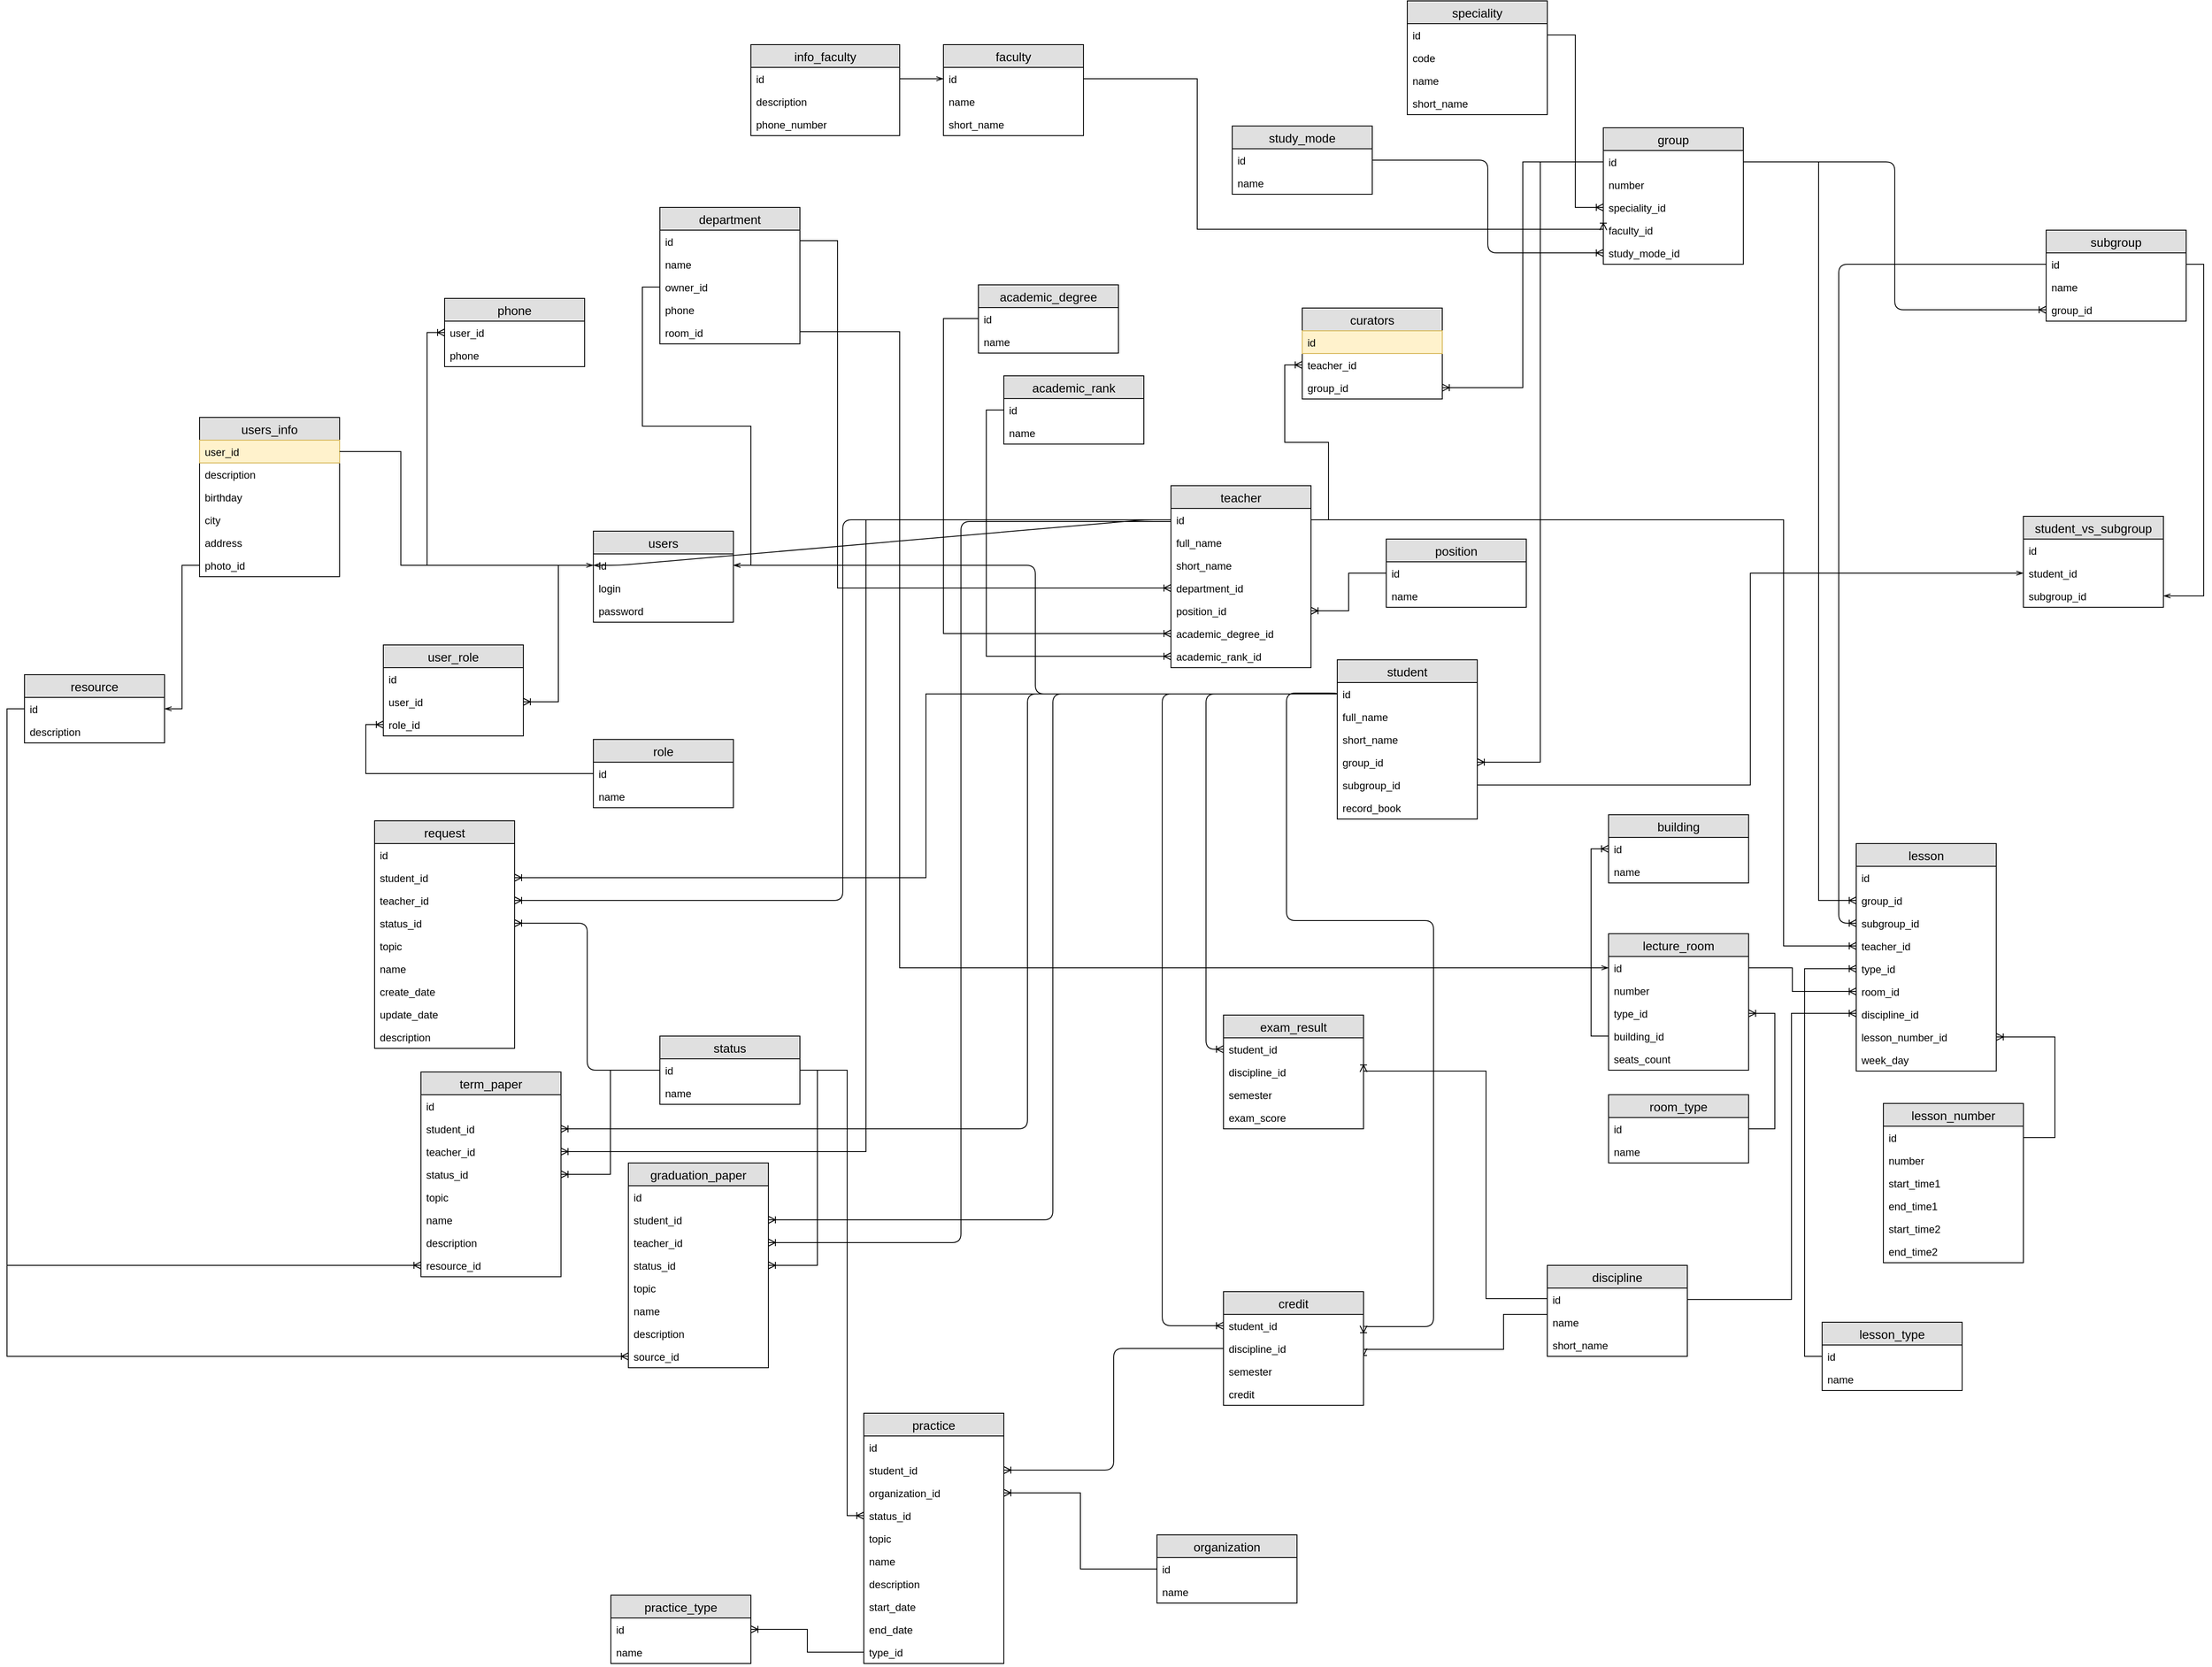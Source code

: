 <mxfile version="12.2.6" type="device" pages="1"><diagram id="U7O6gpLNZ9bcbEOC-BIv" name="Страница 1"><mxGraphModel dx="5917" dy="2876" grid="1" gridSize="10" guides="1" tooltips="1" connect="1" arrows="1" fold="1" page="1" pageScale="1" pageWidth="827" pageHeight="1169" math="0" shadow="0"><root><mxCell id="0"/><mxCell id="1" parent="0"/><mxCell id="gJAzAdM2OTqBlSdlxUkB-1" value="faculty" style="swimlane;fontStyle=0;childLayout=stackLayout;horizontal=1;startSize=26;fillColor=#e0e0e0;horizontalStack=0;resizeParent=1;resizeParentMax=0;resizeLast=0;collapsible=1;marginBottom=0;swimlaneFillColor=#ffffff;align=center;fontSize=14;" parent="1" vertex="1"><mxGeometry x="-230" y="-210" width="160" height="104" as="geometry"/></mxCell><mxCell id="gJAzAdM2OTqBlSdlxUkB-2" value="id" style="text;strokeColor=none;fillColor=none;spacingLeft=4;spacingRight=4;overflow=hidden;rotatable=0;points=[[0,0.5],[1,0.5]];portConstraint=eastwest;fontSize=12;" parent="gJAzAdM2OTqBlSdlxUkB-1" vertex="1"><mxGeometry y="26" width="160" height="26" as="geometry"/></mxCell><mxCell id="gJAzAdM2OTqBlSdlxUkB-3" value="name" style="text;strokeColor=none;fillColor=none;spacingLeft=4;spacingRight=4;overflow=hidden;rotatable=0;points=[[0,0.5],[1,0.5]];portConstraint=eastwest;fontSize=12;" parent="gJAzAdM2OTqBlSdlxUkB-1" vertex="1"><mxGeometry y="52" width="160" height="26" as="geometry"/></mxCell><mxCell id="DEd49YCDlbpGCQOjCh1N-45" value="short_name" style="text;strokeColor=none;fillColor=none;spacingLeft=4;spacingRight=4;overflow=hidden;rotatable=0;points=[[0,0.5],[1,0.5]];portConstraint=eastwest;fontSize=12;" vertex="1" parent="gJAzAdM2OTqBlSdlxUkB-1"><mxGeometry y="78" width="160" height="26" as="geometry"/></mxCell><mxCell id="gJAzAdM2OTqBlSdlxUkB-5" value="speciality" style="swimlane;fontStyle=0;childLayout=stackLayout;horizontal=1;startSize=26;fillColor=#e0e0e0;horizontalStack=0;resizeParent=1;resizeParentMax=0;resizeLast=0;collapsible=1;marginBottom=0;swimlaneFillColor=#ffffff;align=center;fontSize=14;" parent="1" vertex="1"><mxGeometry x="300" y="-260" width="160" height="130" as="geometry"/></mxCell><mxCell id="gJAzAdM2OTqBlSdlxUkB-6" value="id" style="text;strokeColor=none;fillColor=none;spacingLeft=4;spacingRight=4;overflow=hidden;rotatable=0;points=[[0,0.5],[1,0.5]];portConstraint=eastwest;fontSize=12;" parent="gJAzAdM2OTqBlSdlxUkB-5" vertex="1"><mxGeometry y="26" width="160" height="26" as="geometry"/></mxCell><mxCell id="DEd49YCDlbpGCQOjCh1N-46" value="code" style="text;strokeColor=none;fillColor=none;spacingLeft=4;spacingRight=4;overflow=hidden;rotatable=0;points=[[0,0.5],[1,0.5]];portConstraint=eastwest;fontSize=12;" vertex="1" parent="gJAzAdM2OTqBlSdlxUkB-5"><mxGeometry y="52" width="160" height="26" as="geometry"/></mxCell><mxCell id="gJAzAdM2OTqBlSdlxUkB-8" value="name" style="text;strokeColor=none;fillColor=none;spacingLeft=4;spacingRight=4;overflow=hidden;rotatable=0;points=[[0,0.5],[1,0.5]];portConstraint=eastwest;fontSize=12;" parent="gJAzAdM2OTqBlSdlxUkB-5" vertex="1"><mxGeometry y="78" width="160" height="26" as="geometry"/></mxCell><mxCell id="DEd49YCDlbpGCQOjCh1N-47" value="short_name" style="text;strokeColor=none;fillColor=none;spacingLeft=4;spacingRight=4;overflow=hidden;rotatable=0;points=[[0,0.5],[1,0.5]];portConstraint=eastwest;fontSize=12;" vertex="1" parent="gJAzAdM2OTqBlSdlxUkB-5"><mxGeometry y="104" width="160" height="26" as="geometry"/></mxCell><mxCell id="gJAzAdM2OTqBlSdlxUkB-11" value="group" style="swimlane;fontStyle=0;childLayout=stackLayout;horizontal=1;startSize=26;fillColor=#e0e0e0;horizontalStack=0;resizeParent=1;resizeParentMax=0;resizeLast=0;collapsible=1;marginBottom=0;swimlaneFillColor=#ffffff;align=center;fontSize=14;" parent="1" vertex="1"><mxGeometry x="524" y="-115" width="160" height="156" as="geometry"/></mxCell><mxCell id="gJAzAdM2OTqBlSdlxUkB-12" value="id" style="text;strokeColor=none;fillColor=none;spacingLeft=4;spacingRight=4;overflow=hidden;rotatable=0;points=[[0,0.5],[1,0.5]];portConstraint=eastwest;fontSize=12;" parent="gJAzAdM2OTqBlSdlxUkB-11" vertex="1"><mxGeometry y="26" width="160" height="26" as="geometry"/></mxCell><mxCell id="gJAzAdM2OTqBlSdlxUkB-15" value="number" style="text;strokeColor=none;fillColor=none;spacingLeft=4;spacingRight=4;overflow=hidden;rotatable=0;points=[[0,0.5],[1,0.5]];portConstraint=eastwest;fontSize=12;" parent="gJAzAdM2OTqBlSdlxUkB-11" vertex="1"><mxGeometry y="52" width="160" height="26" as="geometry"/></mxCell><mxCell id="gJAzAdM2OTqBlSdlxUkB-13" value="speciality_id" style="text;strokeColor=none;fillColor=none;spacingLeft=4;spacingRight=4;overflow=hidden;rotatable=0;points=[[0,0.5],[1,0.5]];portConstraint=eastwest;fontSize=12;" parent="gJAzAdM2OTqBlSdlxUkB-11" vertex="1"><mxGeometry y="78" width="160" height="26" as="geometry"/></mxCell><mxCell id="KosM9FDyjNBsEkRFGUqV-27" value="faculty_id" style="text;strokeColor=none;fillColor=none;spacingLeft=4;spacingRight=4;overflow=hidden;rotatable=0;points=[[0,0.5],[1,0.5]];portConstraint=eastwest;fontSize=12;" parent="gJAzAdM2OTqBlSdlxUkB-11" vertex="1"><mxGeometry y="104" width="160" height="26" as="geometry"/></mxCell><mxCell id="KosM9FDyjNBsEkRFGUqV-28" value="study_mode_id" style="text;strokeColor=none;fillColor=none;spacingLeft=4;spacingRight=4;overflow=hidden;rotatable=0;points=[[0,0.5],[1,0.5]];portConstraint=eastwest;fontSize=12;" parent="gJAzAdM2OTqBlSdlxUkB-11" vertex="1"><mxGeometry y="130" width="160" height="26" as="geometry"/></mxCell><mxCell id="gJAzAdM2OTqBlSdlxUkB-18" value="" style="fontSize=12;html=1;endArrow=ERoneToMany;exitX=1;exitY=0.5;exitDx=0;exitDy=0;entryX=0;entryY=0.5;entryDx=0;entryDy=0;edgeStyle=orthogonalEdgeStyle;rounded=0;" parent="1" source="gJAzAdM2OTqBlSdlxUkB-6" target="gJAzAdM2OTqBlSdlxUkB-13" edge="1"><mxGeometry width="100" height="100" relative="1" as="geometry"><mxPoint x="470" y="230" as="sourcePoint"/><mxPoint x="590" y="266" as="targetPoint"/></mxGeometry></mxCell><mxCell id="gJAzAdM2OTqBlSdlxUkB-19" value="subgroup" style="swimlane;fontStyle=0;childLayout=stackLayout;horizontal=1;startSize=26;fillColor=#e0e0e0;horizontalStack=0;resizeParent=1;resizeParentMax=0;resizeLast=0;collapsible=1;marginBottom=0;swimlaneFillColor=#ffffff;align=center;fontSize=14;" parent="1" vertex="1"><mxGeometry x="1030" y="2" width="160" height="104" as="geometry"/></mxCell><mxCell id="gJAzAdM2OTqBlSdlxUkB-20" value="id" style="text;strokeColor=none;fillColor=none;spacingLeft=4;spacingRight=4;overflow=hidden;rotatable=0;points=[[0,0.5],[1,0.5]];portConstraint=eastwest;fontSize=12;" parent="gJAzAdM2OTqBlSdlxUkB-19" vertex="1"><mxGeometry y="26" width="160" height="26" as="geometry"/></mxCell><mxCell id="gJAzAdM2OTqBlSdlxUkB-24" value="name" style="text;strokeColor=none;fillColor=none;spacingLeft=4;spacingRight=4;overflow=hidden;rotatable=0;points=[[0,0.5],[1,0.5]];portConstraint=eastwest;fontSize=12;" parent="gJAzAdM2OTqBlSdlxUkB-19" vertex="1"><mxGeometry y="52" width="160" height="26" as="geometry"/></mxCell><mxCell id="gJAzAdM2OTqBlSdlxUkB-21" value="group_id" style="text;strokeColor=none;fillColor=none;spacingLeft=4;spacingRight=4;overflow=hidden;rotatable=0;points=[[0,0.5],[1,0.5]];portConstraint=eastwest;fontSize=12;" parent="gJAzAdM2OTqBlSdlxUkB-19" vertex="1"><mxGeometry y="78" width="160" height="26" as="geometry"/></mxCell><mxCell id="gJAzAdM2OTqBlSdlxUkB-25" value="users" style="swimlane;fontStyle=0;childLayout=stackLayout;horizontal=1;startSize=26;fillColor=#e0e0e0;horizontalStack=0;resizeParent=1;resizeParentMax=0;resizeLast=0;collapsible=1;marginBottom=0;swimlaneFillColor=#ffffff;align=center;fontSize=14;" parent="1" vertex="1"><mxGeometry x="-630" y="346" width="160" height="104" as="geometry"/></mxCell><mxCell id="gJAzAdM2OTqBlSdlxUkB-26" value="id" style="text;strokeColor=none;fillColor=none;spacingLeft=4;spacingRight=4;overflow=hidden;rotatable=0;points=[[0,0.5],[1,0.5]];portConstraint=eastwest;fontSize=12;" parent="gJAzAdM2OTqBlSdlxUkB-25" vertex="1"><mxGeometry y="26" width="160" height="26" as="geometry"/></mxCell><mxCell id="gJAzAdM2OTqBlSdlxUkB-27" value="login" style="text;strokeColor=none;fillColor=none;spacingLeft=4;spacingRight=4;overflow=hidden;rotatable=0;points=[[0,0.5],[1,0.5]];portConstraint=eastwest;fontSize=12;" parent="gJAzAdM2OTqBlSdlxUkB-25" vertex="1"><mxGeometry y="52" width="160" height="26" as="geometry"/></mxCell><mxCell id="gJAzAdM2OTqBlSdlxUkB-28" value="password" style="text;strokeColor=none;fillColor=none;spacingLeft=4;spacingRight=4;overflow=hidden;rotatable=0;points=[[0,0.5],[1,0.5]];portConstraint=eastwest;fontSize=12;" parent="gJAzAdM2OTqBlSdlxUkB-25" vertex="1"><mxGeometry y="78" width="160" height="26" as="geometry"/></mxCell><mxCell id="gJAzAdM2OTqBlSdlxUkB-30" value="student" style="swimlane;fontStyle=0;childLayout=stackLayout;horizontal=1;startSize=26;fillColor=#e0e0e0;horizontalStack=0;resizeParent=1;resizeParentMax=0;resizeLast=0;collapsible=1;marginBottom=0;swimlaneFillColor=#ffffff;align=center;fontSize=14;" parent="1" vertex="1"><mxGeometry x="220" y="493" width="160" height="182" as="geometry"/></mxCell><mxCell id="gJAzAdM2OTqBlSdlxUkB-31" value="id" style="text;strokeColor=none;fillColor=none;spacingLeft=4;spacingRight=4;overflow=hidden;rotatable=0;points=[[0,0.5],[1,0.5]];portConstraint=eastwest;fontSize=12;" parent="gJAzAdM2OTqBlSdlxUkB-30" vertex="1"><mxGeometry y="26" width="160" height="26" as="geometry"/></mxCell><mxCell id="gJAzAdM2OTqBlSdlxUkB-34" value="full_name" style="text;strokeColor=none;fillColor=none;spacingLeft=4;spacingRight=4;overflow=hidden;rotatable=0;points=[[0,0.5],[1,0.5]];portConstraint=eastwest;fontSize=12;" parent="gJAzAdM2OTqBlSdlxUkB-30" vertex="1"><mxGeometry y="52" width="160" height="26" as="geometry"/></mxCell><mxCell id="DEd49YCDlbpGCQOjCh1N-44" value="short_name" style="text;strokeColor=none;fillColor=none;spacingLeft=4;spacingRight=4;overflow=hidden;rotatable=0;points=[[0,0.5],[1,0.5]];portConstraint=eastwest;fontSize=12;" vertex="1" parent="gJAzAdM2OTqBlSdlxUkB-30"><mxGeometry y="78" width="160" height="26" as="geometry"/></mxCell><mxCell id="gJAzAdM2OTqBlSdlxUkB-40" value="group_id" style="text;strokeColor=none;fillColor=none;spacingLeft=4;spacingRight=4;overflow=hidden;rotatable=0;points=[[0,0.5],[1,0.5]];portConstraint=eastwest;fontSize=12;" parent="gJAzAdM2OTqBlSdlxUkB-30" vertex="1"><mxGeometry y="104" width="160" height="26" as="geometry"/></mxCell><mxCell id="gJAzAdM2OTqBlSdlxUkB-50" value="subgroup_id" style="text;strokeColor=none;fillColor=none;spacingLeft=4;spacingRight=4;overflow=hidden;rotatable=0;points=[[0,0.5],[1,0.5]];portConstraint=eastwest;fontSize=12;" parent="gJAzAdM2OTqBlSdlxUkB-30" vertex="1"><mxGeometry y="130" width="160" height="26" as="geometry"/></mxCell><mxCell id="gJAzAdM2OTqBlSdlxUkB-32" value="record_book" style="text;strokeColor=none;fillColor=none;spacingLeft=4;spacingRight=4;overflow=hidden;rotatable=0;points=[[0,0.5],[1,0.5]];portConstraint=eastwest;fontSize=12;" parent="gJAzAdM2OTqBlSdlxUkB-30" vertex="1"><mxGeometry y="156" width="160" height="26" as="geometry"/></mxCell><mxCell id="gJAzAdM2OTqBlSdlxUkB-35" value="users_info" style="swimlane;fontStyle=0;childLayout=stackLayout;horizontal=1;startSize=26;fillColor=#e0e0e0;horizontalStack=0;resizeParent=1;resizeParentMax=0;resizeLast=0;collapsible=1;marginBottom=0;swimlaneFillColor=#ffffff;align=center;fontSize=14;" parent="1" vertex="1"><mxGeometry x="-1080" y="216" width="160" height="182" as="geometry"/></mxCell><mxCell id="gJAzAdM2OTqBlSdlxUkB-36" value="user_id" style="text;strokeColor=#d6b656;fillColor=#fff2cc;spacingLeft=4;spacingRight=4;overflow=hidden;rotatable=0;points=[[0,0.5],[1,0.5]];portConstraint=eastwest;fontSize=12;" parent="gJAzAdM2OTqBlSdlxUkB-35" vertex="1"><mxGeometry y="26" width="160" height="26" as="geometry"/></mxCell><mxCell id="DEd49YCDlbpGCQOjCh1N-33" value="description" style="text;strokeColor=none;fillColor=none;spacingLeft=4;spacingRight=4;overflow=hidden;rotatable=0;points=[[0,0.5],[1,0.5]];portConstraint=eastwest;fontSize=12;" vertex="1" parent="gJAzAdM2OTqBlSdlxUkB-35"><mxGeometry y="52" width="160" height="26" as="geometry"/></mxCell><mxCell id="xak_S2xO1xvgtGWXIXAj-3" value="birthday" style="text;strokeColor=none;fillColor=none;spacingLeft=4;spacingRight=4;overflow=hidden;rotatable=0;points=[[0,0.5],[1,0.5]];portConstraint=eastwest;fontSize=12;" parent="gJAzAdM2OTqBlSdlxUkB-35" vertex="1"><mxGeometry y="78" width="160" height="26" as="geometry"/></mxCell><mxCell id="xak_S2xO1xvgtGWXIXAj-4" value="city" style="text;strokeColor=none;fillColor=none;spacingLeft=4;spacingRight=4;overflow=hidden;rotatable=0;points=[[0,0.5],[1,0.5]];portConstraint=eastwest;fontSize=12;" parent="gJAzAdM2OTqBlSdlxUkB-35" vertex="1"><mxGeometry y="104" width="160" height="26" as="geometry"/></mxCell><mxCell id="DEd49YCDlbpGCQOjCh1N-35" value="address" style="text;strokeColor=none;fillColor=none;spacingLeft=4;spacingRight=4;overflow=hidden;rotatable=0;points=[[0,0.5],[1,0.5]];portConstraint=eastwest;fontSize=12;" vertex="1" parent="gJAzAdM2OTqBlSdlxUkB-35"><mxGeometry y="130" width="160" height="26" as="geometry"/></mxCell><mxCell id="DEd49YCDlbpGCQOjCh1N-36" value="photo_id" style="text;strokeColor=none;fillColor=none;spacingLeft=4;spacingRight=4;overflow=hidden;rotatable=0;points=[[0,0.5],[1,0.5]];portConstraint=eastwest;fontSize=12;" vertex="1" parent="gJAzAdM2OTqBlSdlxUkB-35"><mxGeometry y="156" width="160" height="26" as="geometry"/></mxCell><mxCell id="gJAzAdM2OTqBlSdlxUkB-43" value="role" style="swimlane;fontStyle=0;childLayout=stackLayout;horizontal=1;startSize=26;fillColor=#e0e0e0;horizontalStack=0;resizeParent=1;resizeParentMax=0;resizeLast=0;collapsible=1;marginBottom=0;swimlaneFillColor=#ffffff;align=center;fontSize=14;" parent="1" vertex="1"><mxGeometry x="-630" y="584" width="160" height="78" as="geometry"/></mxCell><mxCell id="gJAzAdM2OTqBlSdlxUkB-44" value="id" style="text;strokeColor=none;fillColor=none;spacingLeft=4;spacingRight=4;overflow=hidden;rotatable=0;points=[[0,0.5],[1,0.5]];portConstraint=eastwest;fontSize=12;" parent="gJAzAdM2OTqBlSdlxUkB-43" vertex="1"><mxGeometry y="26" width="160" height="26" as="geometry"/></mxCell><mxCell id="gJAzAdM2OTqBlSdlxUkB-45" value="name" style="text;strokeColor=none;fillColor=none;spacingLeft=4;spacingRight=4;overflow=hidden;rotatable=0;points=[[0,0.5],[1,0.5]];portConstraint=eastwest;fontSize=12;" parent="gJAzAdM2OTqBlSdlxUkB-43" vertex="1"><mxGeometry y="52" width="160" height="26" as="geometry"/></mxCell><mxCell id="gJAzAdM2OTqBlSdlxUkB-52" value="teacher" style="swimlane;fontStyle=0;childLayout=stackLayout;horizontal=1;startSize=26;fillColor=#e0e0e0;horizontalStack=0;resizeParent=1;resizeParentMax=0;resizeLast=0;collapsible=1;marginBottom=0;swimlaneFillColor=#ffffff;align=center;fontSize=14;" parent="1" vertex="1"><mxGeometry x="30" y="294" width="160" height="208" as="geometry"/></mxCell><mxCell id="gJAzAdM2OTqBlSdlxUkB-53" value="id" style="text;strokeColor=none;fillColor=none;spacingLeft=4;spacingRight=4;overflow=hidden;rotatable=0;points=[[0,0.5],[1,0.5]];portConstraint=eastwest;fontSize=12;" parent="gJAzAdM2OTqBlSdlxUkB-52" vertex="1"><mxGeometry y="26" width="160" height="26" as="geometry"/></mxCell><mxCell id="DEd49YCDlbpGCQOjCh1N-42" value="full_name" style="text;strokeColor=none;fillColor=none;spacingLeft=4;spacingRight=4;overflow=hidden;rotatable=0;points=[[0,0.5],[1,0.5]];portConstraint=eastwest;fontSize=12;" vertex="1" parent="gJAzAdM2OTqBlSdlxUkB-52"><mxGeometry y="52" width="160" height="26" as="geometry"/></mxCell><mxCell id="DEd49YCDlbpGCQOjCh1N-43" value="short_name" style="text;strokeColor=none;fillColor=none;spacingLeft=4;spacingRight=4;overflow=hidden;rotatable=0;points=[[0,0.5],[1,0.5]];portConstraint=eastwest;fontSize=12;" vertex="1" parent="gJAzAdM2OTqBlSdlxUkB-52"><mxGeometry y="78" width="160" height="26" as="geometry"/></mxCell><mxCell id="gJAzAdM2OTqBlSdlxUkB-55" value="department_id" style="text;strokeColor=none;fillColor=none;spacingLeft=4;spacingRight=4;overflow=hidden;rotatable=0;points=[[0,0.5],[1,0.5]];portConstraint=eastwest;fontSize=12;" parent="gJAzAdM2OTqBlSdlxUkB-52" vertex="1"><mxGeometry y="104" width="160" height="26" as="geometry"/></mxCell><mxCell id="FwioWeAvJT7ei8MRf8_9-3" value="position_id" style="text;strokeColor=none;fillColor=none;spacingLeft=4;spacingRight=4;overflow=hidden;rotatable=0;points=[[0,0.5],[1,0.5]];portConstraint=eastwest;fontSize=12;" parent="gJAzAdM2OTqBlSdlxUkB-52" vertex="1"><mxGeometry y="130" width="160" height="26" as="geometry"/></mxCell><mxCell id="KosM9FDyjNBsEkRFGUqV-16" value="academic_degree_id" style="text;strokeColor=none;fillColor=none;spacingLeft=4;spacingRight=4;overflow=hidden;rotatable=0;points=[[0,0.5],[1,0.5]];portConstraint=eastwest;fontSize=12;" parent="gJAzAdM2OTqBlSdlxUkB-52" vertex="1"><mxGeometry y="156" width="160" height="26" as="geometry"/></mxCell><mxCell id="KosM9FDyjNBsEkRFGUqV-17" value="academic_rank_id" style="text;strokeColor=none;fillColor=none;spacingLeft=4;spacingRight=4;overflow=hidden;rotatable=0;points=[[0,0.5],[1,0.5]];portConstraint=eastwest;fontSize=12;" parent="gJAzAdM2OTqBlSdlxUkB-52" vertex="1"><mxGeometry y="182" width="160" height="26" as="geometry"/></mxCell><mxCell id="gJAzAdM2OTqBlSdlxUkB-56" value="position" style="swimlane;fontStyle=0;childLayout=stackLayout;horizontal=1;startSize=26;fillColor=#e0e0e0;horizontalStack=0;resizeParent=1;resizeParentMax=0;resizeLast=0;collapsible=1;marginBottom=0;swimlaneFillColor=#ffffff;align=center;fontSize=14;" parent="1" vertex="1"><mxGeometry x="276" y="355" width="160" height="78" as="geometry"/></mxCell><mxCell id="gJAzAdM2OTqBlSdlxUkB-57" value="id" style="text;strokeColor=none;fillColor=none;spacingLeft=4;spacingRight=4;overflow=hidden;rotatable=0;points=[[0,0.5],[1,0.5]];portConstraint=eastwest;fontSize=12;" parent="gJAzAdM2OTqBlSdlxUkB-56" vertex="1"><mxGeometry y="26" width="160" height="26" as="geometry"/></mxCell><mxCell id="gJAzAdM2OTqBlSdlxUkB-58" value="name" style="text;strokeColor=none;fillColor=none;spacingLeft=4;spacingRight=4;overflow=hidden;rotatable=0;points=[[0,0.5],[1,0.5]];portConstraint=eastwest;fontSize=12;" parent="gJAzAdM2OTqBlSdlxUkB-56" vertex="1"><mxGeometry y="52" width="160" height="26" as="geometry"/></mxCell><mxCell id="gJAzAdM2OTqBlSdlxUkB-61" value="" style="edgeStyle=entityRelationEdgeStyle;fontSize=12;html=1;endArrow=openThin;endFill=0;entryX=0;entryY=0.5;entryDx=0;entryDy=0;" parent="1" source="gJAzAdM2OTqBlSdlxUkB-53" target="gJAzAdM2OTqBlSdlxUkB-26" edge="1"><mxGeometry width="100" height="100" relative="1" as="geometry"><mxPoint x="-220" y="290" as="sourcePoint"/><mxPoint x="190" y="350" as="targetPoint"/></mxGeometry></mxCell><mxCell id="gJAzAdM2OTqBlSdlxUkB-62" value="department" style="swimlane;fontStyle=0;childLayout=stackLayout;horizontal=1;startSize=26;fillColor=#e0e0e0;horizontalStack=0;resizeParent=1;resizeParentMax=0;resizeLast=0;collapsible=1;marginBottom=0;swimlaneFillColor=#ffffff;align=center;fontSize=14;" parent="1" vertex="1"><mxGeometry x="-554" y="-24" width="160" height="156" as="geometry"/></mxCell><mxCell id="gJAzAdM2OTqBlSdlxUkB-63" value="id" style="text;strokeColor=none;fillColor=none;spacingLeft=4;spacingRight=4;overflow=hidden;rotatable=0;points=[[0,0.5],[1,0.5]];portConstraint=eastwest;fontSize=12;" parent="gJAzAdM2OTqBlSdlxUkB-62" vertex="1"><mxGeometry y="26" width="160" height="26" as="geometry"/></mxCell><mxCell id="gJAzAdM2OTqBlSdlxUkB-67" value="name" style="text;strokeColor=none;fillColor=none;spacingLeft=4;spacingRight=4;overflow=hidden;rotatable=0;points=[[0,0.5],[1,0.5]];portConstraint=eastwest;fontSize=12;" parent="gJAzAdM2OTqBlSdlxUkB-62" vertex="1"><mxGeometry y="52" width="160" height="26" as="geometry"/></mxCell><mxCell id="DEd49YCDlbpGCQOjCh1N-22" value="owner_id" style="text;strokeColor=none;fillColor=none;spacingLeft=4;spacingRight=4;overflow=hidden;rotatable=0;points=[[0,0.5],[1,0.5]];portConstraint=eastwest;fontSize=12;" vertex="1" parent="gJAzAdM2OTqBlSdlxUkB-62"><mxGeometry y="78" width="160" height="26" as="geometry"/></mxCell><mxCell id="DEd49YCDlbpGCQOjCh1N-23" value="phone" style="text;strokeColor=none;fillColor=none;spacingLeft=4;spacingRight=4;overflow=hidden;rotatable=0;points=[[0,0.5],[1,0.5]];portConstraint=eastwest;fontSize=12;" vertex="1" parent="gJAzAdM2OTqBlSdlxUkB-62"><mxGeometry y="104" width="160" height="26" as="geometry"/></mxCell><mxCell id="DEd49YCDlbpGCQOjCh1N-24" value="room_id" style="text;strokeColor=none;fillColor=none;spacingLeft=4;spacingRight=4;overflow=hidden;rotatable=0;points=[[0,0.5],[1,0.5]];portConstraint=eastwest;fontSize=12;" vertex="1" parent="gJAzAdM2OTqBlSdlxUkB-62"><mxGeometry y="130" width="160" height="26" as="geometry"/></mxCell><mxCell id="gJAzAdM2OTqBlSdlxUkB-69" value="info_faculty" style="swimlane;fontStyle=0;childLayout=stackLayout;horizontal=1;startSize=26;fillColor=#e0e0e0;horizontalStack=0;resizeParent=1;resizeParentMax=0;resizeLast=0;collapsible=1;marginBottom=0;swimlaneFillColor=#ffffff;align=center;fontSize=14;" parent="1" vertex="1"><mxGeometry x="-450" y="-210" width="170" height="104" as="geometry"/></mxCell><mxCell id="gJAzAdM2OTqBlSdlxUkB-70" value="id" style="text;strokeColor=none;fillColor=none;spacingLeft=4;spacingRight=4;overflow=hidden;rotatable=0;points=[[0,0.5],[1,0.5]];portConstraint=eastwest;fontSize=12;" parent="gJAzAdM2OTqBlSdlxUkB-69" vertex="1"><mxGeometry y="26" width="170" height="26" as="geometry"/></mxCell><mxCell id="xak_S2xO1xvgtGWXIXAj-1" value="description" style="text;strokeColor=none;fillColor=none;spacingLeft=4;spacingRight=4;overflow=hidden;rotatable=0;points=[[0,0.5],[1,0.5]];portConstraint=eastwest;fontSize=12;" parent="gJAzAdM2OTqBlSdlxUkB-69" vertex="1"><mxGeometry y="52" width="170" height="26" as="geometry"/></mxCell><mxCell id="FwioWeAvJT7ei8MRf8_9-8" value="phone_number" style="text;strokeColor=none;fillColor=none;spacingLeft=4;spacingRight=4;overflow=hidden;rotatable=0;points=[[0,0.5],[1,0.5]];portConstraint=eastwest;fontSize=12;" parent="gJAzAdM2OTqBlSdlxUkB-69" vertex="1"><mxGeometry y="78" width="170" height="26" as="geometry"/></mxCell><mxCell id="gJAzAdM2OTqBlSdlxUkB-74" value="curators" style="swimlane;fontStyle=0;childLayout=stackLayout;horizontal=1;startSize=26;fillColor=#e0e0e0;horizontalStack=0;resizeParent=1;resizeParentMax=0;resizeLast=0;collapsible=1;marginBottom=0;swimlaneFillColor=#ffffff;align=center;fontSize=14;" parent="1" vertex="1"><mxGeometry x="180" y="91" width="160" height="104" as="geometry"/></mxCell><mxCell id="gJAzAdM2OTqBlSdlxUkB-76" value="id" style="text;strokeColor=#d6b656;fillColor=#fff2cc;spacingLeft=4;spacingRight=4;overflow=hidden;rotatable=0;points=[[0,0.5],[1,0.5]];portConstraint=eastwest;fontSize=12;" parent="gJAzAdM2OTqBlSdlxUkB-74" vertex="1"><mxGeometry y="26" width="160" height="26" as="geometry"/></mxCell><mxCell id="gJAzAdM2OTqBlSdlxUkB-77" value="teacher_id" style="text;spacingLeft=4;spacingRight=4;overflow=hidden;rotatable=0;points=[[0,0.5],[1,0.5]];portConstraint=eastwest;fontSize=12;" parent="gJAzAdM2OTqBlSdlxUkB-74" vertex="1"><mxGeometry y="52" width="160" height="26" as="geometry"/></mxCell><mxCell id="DEd49YCDlbpGCQOjCh1N-60" value="group_id" style="text;spacingLeft=4;spacingRight=4;overflow=hidden;rotatable=0;points=[[0,0.5],[1,0.5]];portConstraint=eastwest;fontSize=12;" vertex="1" parent="gJAzAdM2OTqBlSdlxUkB-74"><mxGeometry y="78" width="160" height="26" as="geometry"/></mxCell><mxCell id="gJAzAdM2OTqBlSdlxUkB-82" value="lecture_room" style="swimlane;fontStyle=0;childLayout=stackLayout;horizontal=1;startSize=26;fillColor=#e0e0e0;horizontalStack=0;resizeParent=1;resizeParentMax=0;resizeLast=0;collapsible=1;marginBottom=0;swimlaneFillColor=#ffffff;align=center;fontSize=14;" parent="1" vertex="1"><mxGeometry x="530" y="806" width="160" height="156" as="geometry"/></mxCell><mxCell id="gJAzAdM2OTqBlSdlxUkB-83" value="id" style="text;strokeColor=none;fillColor=none;spacingLeft=4;spacingRight=4;overflow=hidden;rotatable=0;points=[[0,0.5],[1,0.5]];portConstraint=eastwest;fontSize=12;" parent="gJAzAdM2OTqBlSdlxUkB-82" vertex="1"><mxGeometry y="26" width="160" height="26" as="geometry"/></mxCell><mxCell id="DEd49YCDlbpGCQOjCh1N-6" value="number" style="text;strokeColor=none;fillColor=none;spacingLeft=4;spacingRight=4;overflow=hidden;rotatable=0;points=[[0,0.5],[1,0.5]];portConstraint=eastwest;fontSize=12;" vertex="1" parent="gJAzAdM2OTqBlSdlxUkB-82"><mxGeometry y="52" width="160" height="26" as="geometry"/></mxCell><mxCell id="gJAzAdM2OTqBlSdlxUkB-84" value="type_id" style="text;strokeColor=none;fillColor=none;spacingLeft=4;spacingRight=4;overflow=hidden;rotatable=0;points=[[0,0.5],[1,0.5]];portConstraint=eastwest;fontSize=12;" parent="gJAzAdM2OTqBlSdlxUkB-82" vertex="1"><mxGeometry y="78" width="160" height="26" as="geometry"/></mxCell><mxCell id="DEd49YCDlbpGCQOjCh1N-7" value="building_id" style="text;strokeColor=none;fillColor=none;spacingLeft=4;spacingRight=4;overflow=hidden;rotatable=0;points=[[0,0.5],[1,0.5]];portConstraint=eastwest;fontSize=12;" vertex="1" parent="gJAzAdM2OTqBlSdlxUkB-82"><mxGeometry y="104" width="160" height="26" as="geometry"/></mxCell><mxCell id="gJAzAdM2OTqBlSdlxUkB-85" value="seats_count" style="text;strokeColor=none;fillColor=none;spacingLeft=4;spacingRight=4;overflow=hidden;rotatable=0;points=[[0,0.5],[1,0.5]];portConstraint=eastwest;fontSize=12;" parent="gJAzAdM2OTqBlSdlxUkB-82" vertex="1"><mxGeometry y="130" width="160" height="26" as="geometry"/></mxCell><mxCell id="gJAzAdM2OTqBlSdlxUkB-86" value="room_type" style="swimlane;fontStyle=0;childLayout=stackLayout;horizontal=1;startSize=26;fillColor=#e0e0e0;horizontalStack=0;resizeParent=1;resizeParentMax=0;resizeLast=0;collapsible=1;marginBottom=0;swimlaneFillColor=#ffffff;align=center;fontSize=14;" parent="1" vertex="1"><mxGeometry x="530" y="990" width="160" height="78" as="geometry"/></mxCell><mxCell id="gJAzAdM2OTqBlSdlxUkB-87" value="id" style="text;strokeColor=none;fillColor=none;spacingLeft=4;spacingRight=4;overflow=hidden;rotatable=0;points=[[0,0.5],[1,0.5]];portConstraint=eastwest;fontSize=12;" parent="gJAzAdM2OTqBlSdlxUkB-86" vertex="1"><mxGeometry y="26" width="160" height="26" as="geometry"/></mxCell><mxCell id="gJAzAdM2OTqBlSdlxUkB-88" value="name" style="text;strokeColor=none;fillColor=none;spacingLeft=4;spacingRight=4;overflow=hidden;rotatable=0;points=[[0,0.5],[1,0.5]];portConstraint=eastwest;fontSize=12;" parent="gJAzAdM2OTqBlSdlxUkB-86" vertex="1"><mxGeometry y="52" width="160" height="26" as="geometry"/></mxCell><mxCell id="gJAzAdM2OTqBlSdlxUkB-90" value="lesson" style="swimlane;fontStyle=0;childLayout=stackLayout;horizontal=1;startSize=26;fillColor=#e0e0e0;horizontalStack=0;resizeParent=1;resizeParentMax=0;resizeLast=0;collapsible=1;marginBottom=0;swimlaneFillColor=#ffffff;align=center;fontSize=14;" parent="1" vertex="1"><mxGeometry x="813" y="703" width="160" height="260" as="geometry"/></mxCell><mxCell id="gJAzAdM2OTqBlSdlxUkB-91" value="id" style="text;strokeColor=none;fillColor=none;spacingLeft=4;spacingRight=4;overflow=hidden;rotatable=0;points=[[0,0.5],[1,0.5]];portConstraint=eastwest;fontSize=12;" parent="gJAzAdM2OTqBlSdlxUkB-90" vertex="1"><mxGeometry y="26" width="160" height="26" as="geometry"/></mxCell><mxCell id="gJAzAdM2OTqBlSdlxUkB-92" value="group_id" style="text;strokeColor=none;fillColor=none;spacingLeft=4;spacingRight=4;overflow=hidden;rotatable=0;points=[[0,0.5],[1,0.5]];portConstraint=eastwest;fontSize=12;" parent="gJAzAdM2OTqBlSdlxUkB-90" vertex="1"><mxGeometry y="52" width="160" height="26" as="geometry"/></mxCell><mxCell id="KosM9FDyjNBsEkRFGUqV-34" value="subgroup_id" style="text;strokeColor=none;fillColor=none;spacingLeft=4;spacingRight=4;overflow=hidden;rotatable=0;points=[[0,0.5],[1,0.5]];portConstraint=eastwest;fontSize=12;" parent="gJAzAdM2OTqBlSdlxUkB-90" vertex="1"><mxGeometry y="78" width="160" height="26" as="geometry"/></mxCell><mxCell id="gJAzAdM2OTqBlSdlxUkB-93" value="teacher_id" style="text;strokeColor=none;fillColor=none;spacingLeft=4;spacingRight=4;overflow=hidden;rotatable=0;points=[[0,0.5],[1,0.5]];portConstraint=eastwest;fontSize=12;" parent="gJAzAdM2OTqBlSdlxUkB-90" vertex="1"><mxGeometry y="104" width="160" height="26" as="geometry"/></mxCell><mxCell id="gJAzAdM2OTqBlSdlxUkB-95" value="type_id" style="text;strokeColor=none;fillColor=none;spacingLeft=4;spacingRight=4;overflow=hidden;rotatable=0;points=[[0,0.5],[1,0.5]];portConstraint=eastwest;fontSize=12;" parent="gJAzAdM2OTqBlSdlxUkB-90" vertex="1"><mxGeometry y="130" width="160" height="26" as="geometry"/></mxCell><mxCell id="gJAzAdM2OTqBlSdlxUkB-96" value="room_id" style="text;strokeColor=none;fillColor=none;spacingLeft=4;spacingRight=4;overflow=hidden;rotatable=0;points=[[0,0.5],[1,0.5]];portConstraint=eastwest;fontSize=12;" parent="gJAzAdM2OTqBlSdlxUkB-90" vertex="1"><mxGeometry y="156" width="160" height="26" as="geometry"/></mxCell><mxCell id="2_aOy53VTlbOS0qWnDyw-8" value="discipline_id" style="text;strokeColor=none;fillColor=none;spacingLeft=4;spacingRight=4;overflow=hidden;rotatable=0;points=[[0,0.5],[1,0.5]];portConstraint=eastwest;fontSize=12;" parent="gJAzAdM2OTqBlSdlxUkB-90" vertex="1"><mxGeometry y="182" width="160" height="26" as="geometry"/></mxCell><mxCell id="gJAzAdM2OTqBlSdlxUkB-97" value="lesson_number_id" style="text;strokeColor=none;fillColor=none;spacingLeft=4;spacingRight=4;overflow=hidden;rotatable=0;points=[[0,0.5],[1,0.5]];portConstraint=eastwest;fontSize=12;" parent="gJAzAdM2OTqBlSdlxUkB-90" vertex="1"><mxGeometry y="208" width="160" height="26" as="geometry"/></mxCell><mxCell id="cj6TwkWWAzRZnKLqmTh3-2" value="week_day" style="text;strokeColor=none;fillColor=none;spacingLeft=4;spacingRight=4;overflow=hidden;rotatable=0;points=[[0,0.5],[1,0.5]];portConstraint=eastwest;fontSize=12;" parent="gJAzAdM2OTqBlSdlxUkB-90" vertex="1"><mxGeometry y="234" width="160" height="26" as="geometry"/></mxCell><mxCell id="gJAzAdM2OTqBlSdlxUkB-94" value="" style="edgeStyle=entityRelationEdgeStyle;fontSize=12;html=1;endArrow=ERoneToMany;rounded=0;" parent="1" source="gJAzAdM2OTqBlSdlxUkB-87" target="gJAzAdM2OTqBlSdlxUkB-84" edge="1"><mxGeometry width="100" height="100" relative="1" as="geometry"><mxPoint x="570" y="1011.5" as="sourcePoint"/><mxPoint x="1080" y="500.5" as="targetPoint"/></mxGeometry></mxCell><mxCell id="gJAzAdM2OTqBlSdlxUkB-98" value="" style="edgeStyle=orthogonalEdgeStyle;fontSize=12;html=1;endArrow=ERoneToMany;exitX=1;exitY=0.5;exitDx=0;exitDy=0;rounded=0;" parent="1" source="gJAzAdM2OTqBlSdlxUkB-83" target="gJAzAdM2OTqBlSdlxUkB-96" edge="1"><mxGeometry width="100" height="100" relative="1" as="geometry"><mxPoint x="830" y="640" as="sourcePoint"/><mxPoint x="1020" y="740" as="targetPoint"/><Array as="points"><mxPoint x="740" y="845"/><mxPoint x="740" y="872"/></Array></mxGeometry></mxCell><mxCell id="gJAzAdM2OTqBlSdlxUkB-99" value="" style="edgeStyle=orthogonalEdgeStyle;fontSize=12;html=1;endArrow=ERoneToMany;rounded=0;entryX=0;entryY=0.5;entryDx=0;entryDy=0;" parent="1" source="gJAzAdM2OTqBlSdlxUkB-12" target="gJAzAdM2OTqBlSdlxUkB-92" edge="1"><mxGeometry width="100" height="100" relative="1" as="geometry"><mxPoint x="423" y="635" as="sourcePoint"/><mxPoint x="750" y="790" as="targetPoint"/><Array as="points"><mxPoint x="770" y="-76"/><mxPoint x="770" y="768"/></Array></mxGeometry></mxCell><mxCell id="gJAzAdM2OTqBlSdlxUkB-100" value="" style="edgeStyle=elbowEdgeStyle;fontSize=12;html=1;endArrow=ERoneToMany;entryX=0;entryY=0.5;entryDx=0;entryDy=0;rounded=0;" parent="1" source="gJAzAdM2OTqBlSdlxUkB-53" target="gJAzAdM2OTqBlSdlxUkB-93" edge="1"><mxGeometry width="100" height="100" relative="1" as="geometry"><mxPoint x="433" y="645" as="sourcePoint"/><mxPoint x="570" y="864" as="targetPoint"/><Array as="points"><mxPoint x="730" y="540"/><mxPoint x="480" y="540"/></Array></mxGeometry></mxCell><mxCell id="gJAzAdM2OTqBlSdlxUkB-102" value="lesson_number" style="swimlane;fontStyle=0;childLayout=stackLayout;horizontal=1;startSize=26;fillColor=#e0e0e0;horizontalStack=0;resizeParent=1;resizeParentMax=0;resizeLast=0;collapsible=1;marginBottom=0;swimlaneFillColor=#ffffff;align=center;fontSize=14;" parent="1" vertex="1"><mxGeometry x="844" y="1000" width="160" height="182" as="geometry"/></mxCell><mxCell id="gJAzAdM2OTqBlSdlxUkB-103" value="id" style="text;strokeColor=none;fillColor=none;spacingLeft=4;spacingRight=4;overflow=hidden;rotatable=0;points=[[0,0.5],[1,0.5]];portConstraint=eastwest;fontSize=12;" parent="gJAzAdM2OTqBlSdlxUkB-102" vertex="1"><mxGeometry y="26" width="160" height="26" as="geometry"/></mxCell><mxCell id="gJAzAdM2OTqBlSdlxUkB-104" value="number" style="text;strokeColor=none;fillColor=none;spacingLeft=4;spacingRight=4;overflow=hidden;rotatable=0;points=[[0,0.5],[1,0.5]];portConstraint=eastwest;fontSize=12;" parent="gJAzAdM2OTqBlSdlxUkB-102" vertex="1"><mxGeometry y="52" width="160" height="26" as="geometry"/></mxCell><mxCell id="gJAzAdM2OTqBlSdlxUkB-105" value="start_time1" style="text;strokeColor=none;fillColor=none;spacingLeft=4;spacingRight=4;overflow=hidden;rotatable=0;points=[[0,0.5],[1,0.5]];portConstraint=eastwest;fontSize=12;" parent="gJAzAdM2OTqBlSdlxUkB-102" vertex="1"><mxGeometry y="78" width="160" height="26" as="geometry"/></mxCell><mxCell id="DEd49YCDlbpGCQOjCh1N-2" value="end_time1" style="text;strokeColor=none;fillColor=none;spacingLeft=4;spacingRight=4;overflow=hidden;rotatable=0;points=[[0,0.5],[1,0.5]];portConstraint=eastwest;fontSize=12;" vertex="1" parent="gJAzAdM2OTqBlSdlxUkB-102"><mxGeometry y="104" width="160" height="26" as="geometry"/></mxCell><mxCell id="DEd49YCDlbpGCQOjCh1N-4" value="start_time2" style="text;strokeColor=none;fillColor=none;spacingLeft=4;spacingRight=4;overflow=hidden;rotatable=0;points=[[0,0.5],[1,0.5]];portConstraint=eastwest;fontSize=12;" vertex="1" parent="gJAzAdM2OTqBlSdlxUkB-102"><mxGeometry y="130" width="160" height="26" as="geometry"/></mxCell><mxCell id="DEd49YCDlbpGCQOjCh1N-5" value="end_time2" style="text;strokeColor=none;fillColor=none;spacingLeft=4;spacingRight=4;overflow=hidden;rotatable=0;points=[[0,0.5],[1,0.5]];portConstraint=eastwest;fontSize=12;" vertex="1" parent="gJAzAdM2OTqBlSdlxUkB-102"><mxGeometry y="156" width="160" height="26" as="geometry"/></mxCell><mxCell id="gJAzAdM2OTqBlSdlxUkB-106" value="" style="edgeStyle=orthogonalEdgeStyle;fontSize=12;html=1;endArrow=ERoneToMany;rounded=0;exitX=1;exitY=0.5;exitDx=0;exitDy=0;" parent="1" source="gJAzAdM2OTqBlSdlxUkB-103" target="gJAzAdM2OTqBlSdlxUkB-97" edge="1"><mxGeometry width="100" height="100" relative="1" as="geometry"><mxPoint x="1235" y="216" as="sourcePoint"/><mxPoint x="945" y="985" as="targetPoint"/><Array as="points"><mxPoint x="1040" y="1039"/><mxPoint x="1040" y="924"/></Array></mxGeometry></mxCell><mxCell id="gJAzAdM2OTqBlSdlxUkB-107" value="request" style="swimlane;fontStyle=0;childLayout=stackLayout;horizontal=1;startSize=26;fillColor=#e0e0e0;horizontalStack=0;resizeParent=1;resizeParentMax=0;resizeLast=0;collapsible=1;marginBottom=0;swimlaneFillColor=#ffffff;align=center;fontSize=14;" parent="1" vertex="1"><mxGeometry x="-880" y="677" width="160" height="260" as="geometry"/></mxCell><mxCell id="gJAzAdM2OTqBlSdlxUkB-108" value="id" style="text;strokeColor=none;fillColor=none;spacingLeft=4;spacingRight=4;overflow=hidden;rotatable=0;points=[[0,0.5],[1,0.5]];portConstraint=eastwest;fontSize=12;" parent="gJAzAdM2OTqBlSdlxUkB-107" vertex="1"><mxGeometry y="26" width="160" height="26" as="geometry"/></mxCell><mxCell id="gJAzAdM2OTqBlSdlxUkB-109" value="student_id" style="text;strokeColor=none;fillColor=none;spacingLeft=4;spacingRight=4;overflow=hidden;rotatable=0;points=[[0,0.5],[1,0.5]];portConstraint=eastwest;fontSize=12;" parent="gJAzAdM2OTqBlSdlxUkB-107" vertex="1"><mxGeometry y="52" width="160" height="26" as="geometry"/></mxCell><mxCell id="gJAzAdM2OTqBlSdlxUkB-110" value="teacher_id" style="text;strokeColor=none;fillColor=none;spacingLeft=4;spacingRight=4;overflow=hidden;rotatable=0;points=[[0,0.5],[1,0.5]];portConstraint=eastwest;fontSize=12;" parent="gJAzAdM2OTqBlSdlxUkB-107" vertex="1"><mxGeometry y="78" width="160" height="26" as="geometry"/></mxCell><mxCell id="gJAzAdM2OTqBlSdlxUkB-111" value="status_id" style="text;strokeColor=none;fillColor=none;spacingLeft=4;spacingRight=4;overflow=hidden;rotatable=0;points=[[0,0.5],[1,0.5]];portConstraint=eastwest;fontSize=12;" parent="gJAzAdM2OTqBlSdlxUkB-107" vertex="1"><mxGeometry y="104" width="160" height="26" as="geometry"/></mxCell><mxCell id="gJAzAdM2OTqBlSdlxUkB-112" value="topic" style="text;strokeColor=none;fillColor=none;spacingLeft=4;spacingRight=4;overflow=hidden;rotatable=0;points=[[0,0.5],[1,0.5]];portConstraint=eastwest;fontSize=12;" parent="gJAzAdM2OTqBlSdlxUkB-107" vertex="1"><mxGeometry y="130" width="160" height="26" as="geometry"/></mxCell><mxCell id="DEd49YCDlbpGCQOjCh1N-61" value="name" style="text;strokeColor=none;fillColor=none;spacingLeft=4;spacingRight=4;overflow=hidden;rotatable=0;points=[[0,0.5],[1,0.5]];portConstraint=eastwest;fontSize=12;" vertex="1" parent="gJAzAdM2OTqBlSdlxUkB-107"><mxGeometry y="156" width="160" height="26" as="geometry"/></mxCell><mxCell id="DEd49YCDlbpGCQOjCh1N-62" value="create_date" style="text;strokeColor=none;fillColor=none;spacingLeft=4;spacingRight=4;overflow=hidden;rotatable=0;points=[[0,0.5],[1,0.5]];portConstraint=eastwest;fontSize=12;" vertex="1" parent="gJAzAdM2OTqBlSdlxUkB-107"><mxGeometry y="182" width="160" height="26" as="geometry"/></mxCell><mxCell id="DEd49YCDlbpGCQOjCh1N-63" value="update_date" style="text;strokeColor=none;fillColor=none;spacingLeft=4;spacingRight=4;overflow=hidden;rotatable=0;points=[[0,0.5],[1,0.5]];portConstraint=eastwest;fontSize=12;" vertex="1" parent="gJAzAdM2OTqBlSdlxUkB-107"><mxGeometry y="208" width="160" height="26" as="geometry"/></mxCell><mxCell id="DEd49YCDlbpGCQOjCh1N-64" value="description" style="text;strokeColor=none;fillColor=none;spacingLeft=4;spacingRight=4;overflow=hidden;rotatable=0;points=[[0,0.5],[1,0.5]];portConstraint=eastwest;fontSize=12;" vertex="1" parent="gJAzAdM2OTqBlSdlxUkB-107"><mxGeometry y="234" width="160" height="26" as="geometry"/></mxCell><mxCell id="gJAzAdM2OTqBlSdlxUkB-113" value="status" style="swimlane;fontStyle=0;childLayout=stackLayout;horizontal=1;startSize=26;fillColor=#e0e0e0;horizontalStack=0;resizeParent=1;resizeParentMax=0;resizeLast=0;collapsible=1;marginBottom=0;swimlaneFillColor=#ffffff;align=center;fontSize=14;" parent="1" vertex="1"><mxGeometry x="-554" y="923" width="160" height="78" as="geometry"/></mxCell><mxCell id="gJAzAdM2OTqBlSdlxUkB-114" value="id" style="text;strokeColor=none;fillColor=none;spacingLeft=4;spacingRight=4;overflow=hidden;rotatable=0;points=[[0,0.5],[1,0.5]];portConstraint=eastwest;fontSize=12;" parent="gJAzAdM2OTqBlSdlxUkB-113" vertex="1"><mxGeometry y="26" width="160" height="26" as="geometry"/></mxCell><mxCell id="gJAzAdM2OTqBlSdlxUkB-115" value="name" style="text;strokeColor=none;fillColor=none;spacingLeft=4;spacingRight=4;overflow=hidden;rotatable=0;points=[[0,0.5],[1,0.5]];portConstraint=eastwest;fontSize=12;" parent="gJAzAdM2OTqBlSdlxUkB-113" vertex="1"><mxGeometry y="52" width="160" height="26" as="geometry"/></mxCell><mxCell id="gJAzAdM2OTqBlSdlxUkB-117" value="" style="edgeStyle=orthogonalEdgeStyle;fontSize=12;html=1;endArrow=ERoneToMany;" parent="1" source="gJAzAdM2OTqBlSdlxUkB-114" target="gJAzAdM2OTqBlSdlxUkB-111" edge="1"><mxGeometry width="100" height="100" relative="1" as="geometry"><mxPoint x="290" y="665" as="sourcePoint"/><mxPoint x="545" y="665" as="targetPoint"/></mxGeometry></mxCell><mxCell id="gJAzAdM2OTqBlSdlxUkB-118" value="term_paper" style="swimlane;fontStyle=0;childLayout=stackLayout;horizontal=1;startSize=26;fillColor=#e0e0e0;horizontalStack=0;resizeParent=1;resizeParentMax=0;resizeLast=0;collapsible=1;marginBottom=0;swimlaneFillColor=#ffffff;align=center;fontSize=14;" parent="1" vertex="1"><mxGeometry x="-827" y="964" width="160" height="234" as="geometry"/></mxCell><mxCell id="gJAzAdM2OTqBlSdlxUkB-119" value="id" style="text;strokeColor=none;fillColor=none;spacingLeft=4;spacingRight=4;overflow=hidden;rotatable=0;points=[[0,0.5],[1,0.5]];portConstraint=eastwest;fontSize=12;" parent="gJAzAdM2OTqBlSdlxUkB-118" vertex="1"><mxGeometry y="26" width="160" height="26" as="geometry"/></mxCell><mxCell id="gJAzAdM2OTqBlSdlxUkB-120" value="student_id" style="text;strokeColor=none;fillColor=none;spacingLeft=4;spacingRight=4;overflow=hidden;rotatable=0;points=[[0,0.5],[1,0.5]];portConstraint=eastwest;fontSize=12;" parent="gJAzAdM2OTqBlSdlxUkB-118" vertex="1"><mxGeometry y="52" width="160" height="26" as="geometry"/></mxCell><mxCell id="gJAzAdM2OTqBlSdlxUkB-121" value="teacher_id" style="text;strokeColor=none;fillColor=none;spacingLeft=4;spacingRight=4;overflow=hidden;rotatable=0;points=[[0,0.5],[1,0.5]];portConstraint=eastwest;fontSize=12;" parent="gJAzAdM2OTqBlSdlxUkB-118" vertex="1"><mxGeometry y="78" width="160" height="26" as="geometry"/></mxCell><mxCell id="gJAzAdM2OTqBlSdlxUkB-131" value="status_id" style="text;strokeColor=none;fillColor=none;spacingLeft=4;spacingRight=4;overflow=hidden;rotatable=0;points=[[0,0.5],[1,0.5]];portConstraint=eastwest;fontSize=12;" parent="gJAzAdM2OTqBlSdlxUkB-118" vertex="1"><mxGeometry y="104" width="160" height="26" as="geometry"/></mxCell><mxCell id="gJAzAdM2OTqBlSdlxUkB-132" value="topic" style="text;strokeColor=none;fillColor=none;spacingLeft=4;spacingRight=4;overflow=hidden;rotatable=0;points=[[0,0.5],[1,0.5]];portConstraint=eastwest;fontSize=12;" parent="gJAzAdM2OTqBlSdlxUkB-118" vertex="1"><mxGeometry y="130" width="160" height="26" as="geometry"/></mxCell><mxCell id="gJAzAdM2OTqBlSdlxUkB-133" value="name" style="text;strokeColor=none;fillColor=none;spacingLeft=4;spacingRight=4;overflow=hidden;rotatable=0;points=[[0,0.5],[1,0.5]];portConstraint=eastwest;fontSize=12;" parent="gJAzAdM2OTqBlSdlxUkB-118" vertex="1"><mxGeometry y="156" width="160" height="26" as="geometry"/></mxCell><mxCell id="gJAzAdM2OTqBlSdlxUkB-134" value="description" style="text;strokeColor=none;fillColor=none;spacingLeft=4;spacingRight=4;overflow=hidden;rotatable=0;points=[[0,0.5],[1,0.5]];portConstraint=eastwest;fontSize=12;" parent="gJAzAdM2OTqBlSdlxUkB-118" vertex="1"><mxGeometry y="182" width="160" height="26" as="geometry"/></mxCell><mxCell id="DEd49YCDlbpGCQOjCh1N-66" value="resource_id" style="text;strokeColor=none;fillColor=none;spacingLeft=4;spacingRight=4;overflow=hidden;rotatable=0;points=[[0,0.5],[1,0.5]];portConstraint=eastwest;fontSize=12;" vertex="1" parent="gJAzAdM2OTqBlSdlxUkB-118"><mxGeometry y="208" width="160" height="26" as="geometry"/></mxCell><mxCell id="gJAzAdM2OTqBlSdlxUkB-135" value="graduation_paper" style="swimlane;fontStyle=0;childLayout=stackLayout;horizontal=1;startSize=26;fillColor=#e0e0e0;horizontalStack=0;resizeParent=1;resizeParentMax=0;resizeLast=0;collapsible=1;marginBottom=0;swimlaneFillColor=#ffffff;align=center;fontSize=14;" parent="1" vertex="1"><mxGeometry x="-590" y="1068" width="160" height="234" as="geometry"/></mxCell><mxCell id="gJAzAdM2OTqBlSdlxUkB-136" value="id" style="text;strokeColor=none;fillColor=none;spacingLeft=4;spacingRight=4;overflow=hidden;rotatable=0;points=[[0,0.5],[1,0.5]];portConstraint=eastwest;fontSize=12;" parent="gJAzAdM2OTqBlSdlxUkB-135" vertex="1"><mxGeometry y="26" width="160" height="26" as="geometry"/></mxCell><mxCell id="gJAzAdM2OTqBlSdlxUkB-137" value="student_id" style="text;strokeColor=none;fillColor=none;spacingLeft=4;spacingRight=4;overflow=hidden;rotatable=0;points=[[0,0.5],[1,0.5]];portConstraint=eastwest;fontSize=12;" parent="gJAzAdM2OTqBlSdlxUkB-135" vertex="1"><mxGeometry y="52" width="160" height="26" as="geometry"/></mxCell><mxCell id="gJAzAdM2OTqBlSdlxUkB-138" value="teacher_id" style="text;strokeColor=none;fillColor=none;spacingLeft=4;spacingRight=4;overflow=hidden;rotatable=0;points=[[0,0.5],[1,0.5]];portConstraint=eastwest;fontSize=12;" parent="gJAzAdM2OTqBlSdlxUkB-135" vertex="1"><mxGeometry y="78" width="160" height="26" as="geometry"/></mxCell><mxCell id="gJAzAdM2OTqBlSdlxUkB-139" value="status_id" style="text;strokeColor=none;fillColor=none;spacingLeft=4;spacingRight=4;overflow=hidden;rotatable=0;points=[[0,0.5],[1,0.5]];portConstraint=eastwest;fontSize=12;" parent="gJAzAdM2OTqBlSdlxUkB-135" vertex="1"><mxGeometry y="104" width="160" height="26" as="geometry"/></mxCell><mxCell id="DEd49YCDlbpGCQOjCh1N-68" value="topic" style="text;strokeColor=none;fillColor=none;spacingLeft=4;spacingRight=4;overflow=hidden;rotatable=0;points=[[0,0.5],[1,0.5]];portConstraint=eastwest;fontSize=12;" vertex="1" parent="gJAzAdM2OTqBlSdlxUkB-135"><mxGeometry y="130" width="160" height="26" as="geometry"/></mxCell><mxCell id="gJAzAdM2OTqBlSdlxUkB-140" value="name" style="text;strokeColor=none;fillColor=none;spacingLeft=4;spacingRight=4;overflow=hidden;rotatable=0;points=[[0,0.5],[1,0.5]];portConstraint=eastwest;fontSize=12;" parent="gJAzAdM2OTqBlSdlxUkB-135" vertex="1"><mxGeometry y="156" width="160" height="26" as="geometry"/></mxCell><mxCell id="gJAzAdM2OTqBlSdlxUkB-141" value="description" style="text;strokeColor=none;fillColor=none;spacingLeft=4;spacingRight=4;overflow=hidden;rotatable=0;points=[[0,0.5],[1,0.5]];portConstraint=eastwest;fontSize=12;" parent="gJAzAdM2OTqBlSdlxUkB-135" vertex="1"><mxGeometry y="182" width="160" height="26" as="geometry"/></mxCell><mxCell id="gJAzAdM2OTqBlSdlxUkB-142" value="source_id" style="text;strokeColor=none;fillColor=none;spacingLeft=4;spacingRight=4;overflow=hidden;rotatable=0;points=[[0,0.5],[1,0.5]];portConstraint=eastwest;fontSize=12;" parent="gJAzAdM2OTqBlSdlxUkB-135" vertex="1"><mxGeometry y="208" width="160" height="26" as="geometry"/></mxCell><mxCell id="gJAzAdM2OTqBlSdlxUkB-143" value="practice" style="swimlane;fontStyle=0;childLayout=stackLayout;horizontal=1;startSize=26;fillColor=#e0e0e0;horizontalStack=0;resizeParent=1;resizeParentMax=0;resizeLast=0;collapsible=1;marginBottom=0;swimlaneFillColor=#ffffff;align=center;fontSize=14;" parent="1" vertex="1"><mxGeometry x="-321" y="1354" width="160" height="286" as="geometry"/></mxCell><mxCell id="gJAzAdM2OTqBlSdlxUkB-144" value="id" style="text;strokeColor=none;fillColor=none;spacingLeft=4;spacingRight=4;overflow=hidden;rotatable=0;points=[[0,0.5],[1,0.5]];portConstraint=eastwest;fontSize=12;" parent="gJAzAdM2OTqBlSdlxUkB-143" vertex="1"><mxGeometry y="26" width="160" height="26" as="geometry"/></mxCell><mxCell id="gJAzAdM2OTqBlSdlxUkB-145" value="student_id" style="text;strokeColor=none;fillColor=none;spacingLeft=4;spacingRight=4;overflow=hidden;rotatable=0;points=[[0,0.5],[1,0.5]];portConstraint=eastwest;fontSize=12;" parent="gJAzAdM2OTqBlSdlxUkB-143" vertex="1"><mxGeometry y="52" width="160" height="26" as="geometry"/></mxCell><mxCell id="gJAzAdM2OTqBlSdlxUkB-151" value="organization_id" style="text;strokeColor=none;fillColor=none;spacingLeft=4;spacingRight=4;overflow=hidden;rotatable=0;points=[[0,0.5],[1,0.5]];portConstraint=eastwest;fontSize=12;" parent="gJAzAdM2OTqBlSdlxUkB-143" vertex="1"><mxGeometry y="78" width="160" height="26" as="geometry"/></mxCell><mxCell id="gJAzAdM2OTqBlSdlxUkB-147" value="status_id" style="text;strokeColor=none;fillColor=none;spacingLeft=4;spacingRight=4;overflow=hidden;rotatable=0;points=[[0,0.5],[1,0.5]];portConstraint=eastwest;fontSize=12;" parent="gJAzAdM2OTqBlSdlxUkB-143" vertex="1"><mxGeometry y="104" width="160" height="26" as="geometry"/></mxCell><mxCell id="gJAzAdM2OTqBlSdlxUkB-148" value="topic" style="text;strokeColor=none;fillColor=none;spacingLeft=4;spacingRight=4;overflow=hidden;rotatable=0;points=[[0,0.5],[1,0.5]];portConstraint=eastwest;fontSize=12;" parent="gJAzAdM2OTqBlSdlxUkB-143" vertex="1"><mxGeometry y="130" width="160" height="26" as="geometry"/></mxCell><mxCell id="cj6TwkWWAzRZnKLqmTh3-29" value="name" style="text;strokeColor=none;fillColor=none;spacingLeft=4;spacingRight=4;overflow=hidden;rotatable=0;points=[[0,0.5],[1,0.5]];portConstraint=eastwest;fontSize=12;" parent="gJAzAdM2OTqBlSdlxUkB-143" vertex="1"><mxGeometry y="156" width="160" height="26" as="geometry"/></mxCell><mxCell id="gJAzAdM2OTqBlSdlxUkB-149" value="description" style="text;strokeColor=none;fillColor=none;spacingLeft=4;spacingRight=4;overflow=hidden;rotatable=0;points=[[0,0.5],[1,0.5]];portConstraint=eastwest;fontSize=12;" parent="gJAzAdM2OTqBlSdlxUkB-143" vertex="1"><mxGeometry y="182" width="160" height="26" as="geometry"/></mxCell><mxCell id="gJAzAdM2OTqBlSdlxUkB-150" value="start_date" style="text;strokeColor=none;fillColor=none;spacingLeft=4;spacingRight=4;overflow=hidden;rotatable=0;points=[[0,0.5],[1,0.5]];portConstraint=eastwest;fontSize=12;" parent="gJAzAdM2OTqBlSdlxUkB-143" vertex="1"><mxGeometry y="208" width="160" height="26" as="geometry"/></mxCell><mxCell id="cj6TwkWWAzRZnKLqmTh3-30" value="end_date" style="text;strokeColor=none;fillColor=none;spacingLeft=4;spacingRight=4;overflow=hidden;rotatable=0;points=[[0,0.5],[1,0.5]];portConstraint=eastwest;fontSize=12;" parent="gJAzAdM2OTqBlSdlxUkB-143" vertex="1"><mxGeometry y="234" width="160" height="26" as="geometry"/></mxCell><mxCell id="DEd49YCDlbpGCQOjCh1N-74" value="type_id" style="text;strokeColor=none;fillColor=none;spacingLeft=4;spacingRight=4;overflow=hidden;rotatable=0;points=[[0,0.5],[1,0.5]];portConstraint=eastwest;fontSize=12;" vertex="1" parent="gJAzAdM2OTqBlSdlxUkB-143"><mxGeometry y="260" width="160" height="26" as="geometry"/></mxCell><mxCell id="gJAzAdM2OTqBlSdlxUkB-152" value="organization" style="swimlane;fontStyle=0;childLayout=stackLayout;horizontal=1;startSize=26;fillColor=#e0e0e0;horizontalStack=0;resizeParent=1;resizeParentMax=0;resizeLast=0;collapsible=1;marginBottom=0;swimlaneFillColor=#ffffff;align=center;fontSize=14;" parent="1" vertex="1"><mxGeometry x="14" y="1493" width="160" height="78" as="geometry"/></mxCell><mxCell id="gJAzAdM2OTqBlSdlxUkB-153" value="id" style="text;strokeColor=none;fillColor=none;spacingLeft=4;spacingRight=4;overflow=hidden;rotatable=0;points=[[0,0.5],[1,0.5]];portConstraint=eastwest;fontSize=12;" parent="gJAzAdM2OTqBlSdlxUkB-152" vertex="1"><mxGeometry y="26" width="160" height="26" as="geometry"/></mxCell><mxCell id="gJAzAdM2OTqBlSdlxUkB-154" value="name" style="text;strokeColor=none;fillColor=none;spacingLeft=4;spacingRight=4;overflow=hidden;rotatable=0;points=[[0,0.5],[1,0.5]];portConstraint=eastwest;fontSize=12;" parent="gJAzAdM2OTqBlSdlxUkB-152" vertex="1"><mxGeometry y="52" width="160" height="26" as="geometry"/></mxCell><mxCell id="gJAzAdM2OTqBlSdlxUkB-156" value="" style="edgeStyle=orthogonalEdgeStyle;fontSize=12;html=1;endArrow=ERoneToMany;rounded=0;" parent="1" source="gJAzAdM2OTqBlSdlxUkB-153" target="gJAzAdM2OTqBlSdlxUkB-151" edge="1"><mxGeometry width="100" height="100" relative="1" as="geometry"><mxPoint x="340" y="779" as="sourcePoint"/><mxPoint x="595" y="779" as="targetPoint"/></mxGeometry></mxCell><mxCell id="gJAzAdM2OTqBlSdlxUkB-165" value="" style="edgeStyle=orthogonalEdgeStyle;fontSize=12;html=1;endArrow=ERoneToMany;" parent="1" source="gJAzAdM2OTqBlSdlxUkB-53" target="gJAzAdM2OTqBlSdlxUkB-138" edge="1"><mxGeometry width="100" height="100" relative="1" as="geometry"><mxPoint x="-220" y="738" as="sourcePoint"/><mxPoint x="-20" y="1048" as="targetPoint"/><Array as="points"><mxPoint x="-210" y="335"/><mxPoint x="-210" y="1159"/></Array></mxGeometry></mxCell><mxCell id="2_aOy53VTlbOS0qWnDyw-2" value="discipline" style="swimlane;fontStyle=0;childLayout=stackLayout;horizontal=1;startSize=26;fillColor=#e0e0e0;horizontalStack=0;resizeParent=1;resizeParentMax=0;resizeLast=0;collapsible=1;marginBottom=0;swimlaneFillColor=#ffffff;align=center;fontSize=14;" parent="1" vertex="1"><mxGeometry x="460" y="1185" width="160" height="104" as="geometry"/></mxCell><mxCell id="2_aOy53VTlbOS0qWnDyw-3" value="id" style="text;strokeColor=none;fillColor=none;spacingLeft=4;spacingRight=4;overflow=hidden;rotatable=0;points=[[0,0.5],[1,0.5]];portConstraint=eastwest;fontSize=12;" parent="2_aOy53VTlbOS0qWnDyw-2" vertex="1"><mxGeometry y="26" width="160" height="26" as="geometry"/></mxCell><mxCell id="2_aOy53VTlbOS0qWnDyw-4" value="name" style="text;strokeColor=none;fillColor=none;spacingLeft=4;spacingRight=4;overflow=hidden;rotatable=0;points=[[0,0.5],[1,0.5]];portConstraint=eastwest;fontSize=12;" parent="2_aOy53VTlbOS0qWnDyw-2" vertex="1"><mxGeometry y="52" width="160" height="26" as="geometry"/></mxCell><mxCell id="DEd49YCDlbpGCQOjCh1N-1" value="short_name" style="text;strokeColor=none;fillColor=none;spacingLeft=4;spacingRight=4;overflow=hidden;rotatable=0;points=[[0,0.5],[1,0.5]];portConstraint=eastwest;fontSize=12;" vertex="1" parent="2_aOy53VTlbOS0qWnDyw-2"><mxGeometry y="78" width="160" height="26" as="geometry"/></mxCell><mxCell id="2_aOy53VTlbOS0qWnDyw-7" value="" style="fontSize=12;html=1;endArrow=ERoneToMany;edgeStyle=orthogonalEdgeStyle;rounded=0;" parent="1" source="2_aOy53VTlbOS0qWnDyw-3" target="2_aOy53VTlbOS0qWnDyw-8" edge="1"><mxGeometry width="100" height="100" relative="1" as="geometry"><mxPoint x="410" y="1029" as="sourcePoint"/><mxPoint x="920" y="810" as="targetPoint"/><Array as="points"><mxPoint x="739" y="1224"/><mxPoint x="739" y="897"/></Array></mxGeometry></mxCell><mxCell id="KosM9FDyjNBsEkRFGUqV-7" value="lesson_type" style="swimlane;fontStyle=0;childLayout=stackLayout;horizontal=1;startSize=26;fillColor=#e0e0e0;horizontalStack=0;resizeParent=1;resizeParentMax=0;resizeLast=0;collapsible=1;marginBottom=0;swimlaneFillColor=#ffffff;align=center;fontSize=14;" parent="1" vertex="1"><mxGeometry x="774" y="1250" width="160" height="78" as="geometry"/></mxCell><mxCell id="KosM9FDyjNBsEkRFGUqV-8" value="id" style="text;strokeColor=none;fillColor=none;spacingLeft=4;spacingRight=4;overflow=hidden;rotatable=0;points=[[0,0.5],[1,0.5]];portConstraint=eastwest;fontSize=12;" parent="KosM9FDyjNBsEkRFGUqV-7" vertex="1"><mxGeometry y="26" width="160" height="26" as="geometry"/></mxCell><mxCell id="KosM9FDyjNBsEkRFGUqV-9" value="name" style="text;strokeColor=none;fillColor=none;spacingLeft=4;spacingRight=4;overflow=hidden;rotatable=0;points=[[0,0.5],[1,0.5]];portConstraint=eastwest;fontSize=12;" parent="KosM9FDyjNBsEkRFGUqV-7" vertex="1"><mxGeometry y="52" width="160" height="26" as="geometry"/></mxCell><mxCell id="KosM9FDyjNBsEkRFGUqV-10" value="academic_degree" style="swimlane;fontStyle=0;childLayout=stackLayout;horizontal=1;startSize=26;fillColor=#e0e0e0;horizontalStack=0;resizeParent=1;resizeParentMax=0;resizeLast=0;collapsible=1;marginBottom=0;swimlaneFillColor=#ffffff;align=center;fontSize=14;" parent="1" vertex="1"><mxGeometry x="-190" y="64.5" width="160" height="78" as="geometry"/></mxCell><mxCell id="KosM9FDyjNBsEkRFGUqV-11" value="id" style="text;strokeColor=none;fillColor=none;spacingLeft=4;spacingRight=4;overflow=hidden;rotatable=0;points=[[0,0.5],[1,0.5]];portConstraint=eastwest;fontSize=12;" parent="KosM9FDyjNBsEkRFGUqV-10" vertex="1"><mxGeometry y="26" width="160" height="26" as="geometry"/></mxCell><mxCell id="KosM9FDyjNBsEkRFGUqV-12" value="name" style="text;strokeColor=none;fillColor=none;spacingLeft=4;spacingRight=4;overflow=hidden;rotatable=0;points=[[0,0.5],[1,0.5]];portConstraint=eastwest;fontSize=12;" parent="KosM9FDyjNBsEkRFGUqV-10" vertex="1"><mxGeometry y="52" width="160" height="26" as="geometry"/></mxCell><mxCell id="KosM9FDyjNBsEkRFGUqV-13" value="academic_rank" style="swimlane;fontStyle=0;childLayout=stackLayout;horizontal=1;startSize=26;fillColor=#e0e0e0;horizontalStack=0;resizeParent=1;resizeParentMax=0;resizeLast=0;collapsible=1;marginBottom=0;swimlaneFillColor=#ffffff;align=center;fontSize=14;" parent="1" vertex="1"><mxGeometry x="-161" y="168.5" width="160" height="78" as="geometry"/></mxCell><mxCell id="KosM9FDyjNBsEkRFGUqV-14" value="id" style="text;strokeColor=none;fillColor=none;spacingLeft=4;spacingRight=4;overflow=hidden;rotatable=0;points=[[0,0.5],[1,0.5]];portConstraint=eastwest;fontSize=12;" parent="KosM9FDyjNBsEkRFGUqV-13" vertex="1"><mxGeometry y="26" width="160" height="26" as="geometry"/></mxCell><mxCell id="KosM9FDyjNBsEkRFGUqV-15" value="name" style="text;strokeColor=none;fillColor=none;spacingLeft=4;spacingRight=4;overflow=hidden;rotatable=0;points=[[0,0.5],[1,0.5]];portConstraint=eastwest;fontSize=12;" parent="KosM9FDyjNBsEkRFGUqV-13" vertex="1"><mxGeometry y="52" width="160" height="26" as="geometry"/></mxCell><mxCell id="KosM9FDyjNBsEkRFGUqV-19" style="edgeStyle=orthogonalEdgeStyle;rounded=0;orthogonalLoop=1;jettySize=auto;html=1;exitX=0;exitY=0.5;exitDx=0;exitDy=0;entryX=1;entryY=0.5;entryDx=0;entryDy=0;endArrow=ERoneToMany;endFill=0;" parent="1" source="gJAzAdM2OTqBlSdlxUkB-57" target="FwioWeAvJT7ei8MRf8_9-3" edge="1"><mxGeometry relative="1" as="geometry"/></mxCell><mxCell id="KosM9FDyjNBsEkRFGUqV-20" style="edgeStyle=orthogonalEdgeStyle;rounded=0;orthogonalLoop=1;jettySize=auto;html=1;exitX=1;exitY=0.5;exitDx=0;exitDy=0;endArrow=ERoneToMany;endFill=0;entryX=0;entryY=0.5;entryDx=0;entryDy=0;" parent="1" source="gJAzAdM2OTqBlSdlxUkB-63" target="gJAzAdM2OTqBlSdlxUkB-55" edge="1"><mxGeometry relative="1" as="geometry"><Array as="points"><mxPoint x="-374" y="14"/><mxPoint x="-351" y="14"/><mxPoint x="-351" y="359"/></Array></mxGeometry></mxCell><mxCell id="KosM9FDyjNBsEkRFGUqV-21" style="edgeStyle=orthogonalEdgeStyle;rounded=0;orthogonalLoop=1;jettySize=auto;html=1;entryX=0;entryY=0.5;entryDx=0;entryDy=0;endArrow=ERoneToMany;endFill=0;" parent="1" target="KosM9FDyjNBsEkRFGUqV-16" edge="1"><mxGeometry relative="1" as="geometry"><Array as="points"><mxPoint x="-230" y="103"/><mxPoint x="-230" y="463"/></Array><mxPoint x="-190" y="103" as="sourcePoint"/></mxGeometry></mxCell><mxCell id="KosM9FDyjNBsEkRFGUqV-22" style="edgeStyle=orthogonalEdgeStyle;rounded=0;orthogonalLoop=1;jettySize=auto;html=1;exitX=0;exitY=0.5;exitDx=0;exitDy=0;entryX=0;entryY=0.5;entryDx=0;entryDy=0;endArrow=ERoneToMany;endFill=0;" parent="1" source="KosM9FDyjNBsEkRFGUqV-14" target="KosM9FDyjNBsEkRFGUqV-17" edge="1"><mxGeometry relative="1" as="geometry"/></mxCell><mxCell id="KosM9FDyjNBsEkRFGUqV-24" value="study_mode" style="swimlane;fontStyle=0;childLayout=stackLayout;horizontal=1;startSize=26;fillColor=#e0e0e0;horizontalStack=0;resizeParent=1;resizeParentMax=0;resizeLast=0;collapsible=1;marginBottom=0;swimlaneFillColor=#ffffff;align=center;fontSize=14;" parent="1" vertex="1"><mxGeometry x="100" y="-117" width="160" height="78" as="geometry"/></mxCell><mxCell id="KosM9FDyjNBsEkRFGUqV-25" value="id" style="text;strokeColor=none;fillColor=none;spacingLeft=4;spacingRight=4;overflow=hidden;rotatable=0;points=[[0,0.5],[1,0.5]];portConstraint=eastwest;fontSize=12;" parent="KosM9FDyjNBsEkRFGUqV-24" vertex="1"><mxGeometry y="26" width="160" height="26" as="geometry"/></mxCell><mxCell id="KosM9FDyjNBsEkRFGUqV-26" value="name" style="text;strokeColor=none;fillColor=none;spacingLeft=4;spacingRight=4;overflow=hidden;rotatable=0;points=[[0,0.5],[1,0.5]];portConstraint=eastwest;fontSize=12;" parent="KosM9FDyjNBsEkRFGUqV-24" vertex="1"><mxGeometry y="52" width="160" height="26" as="geometry"/></mxCell><mxCell id="KosM9FDyjNBsEkRFGUqV-30" style="edgeStyle=orthogonalEdgeStyle;rounded=0;orthogonalLoop=1;jettySize=auto;html=1;exitX=1;exitY=0.5;exitDx=0;exitDy=0;entryX=0;entryY=0.5;entryDx=0;entryDy=0;endArrow=openThin;endFill=0;strokeWidth=1;" parent="1" source="gJAzAdM2OTqBlSdlxUkB-70" target="gJAzAdM2OTqBlSdlxUkB-2" edge="1"><mxGeometry relative="1" as="geometry"/></mxCell><mxCell id="KosM9FDyjNBsEkRFGUqV-31" style="edgeStyle=orthogonalEdgeStyle;rounded=0;orthogonalLoop=1;jettySize=auto;html=1;exitX=1;exitY=0.5;exitDx=0;exitDy=0;entryX=0;entryY=0.5;entryDx=0;entryDy=0;endArrow=ERoneToMany;endFill=0;strokeWidth=1;" parent="1" source="gJAzAdM2OTqBlSdlxUkB-2" target="KosM9FDyjNBsEkRFGUqV-27" edge="1"><mxGeometry relative="1" as="geometry"><Array as="points"><mxPoint x="60" y="-171"/><mxPoint x="60" y="1"/></Array></mxGeometry></mxCell><mxCell id="KosM9FDyjNBsEkRFGUqV-33" style="edgeStyle=orthogonalEdgeStyle;rounded=0;orthogonalLoop=1;jettySize=auto;html=1;exitX=1;exitY=0.5;exitDx=0;exitDy=0;entryX=0;entryY=0.5;entryDx=0;entryDy=0;endArrow=ERoneToMany;endFill=0;strokeWidth=1;" parent="1" source="gJAzAdM2OTqBlSdlxUkB-53" target="gJAzAdM2OTqBlSdlxUkB-77" edge="1"><mxGeometry relative="1" as="geometry"/></mxCell><mxCell id="KosM9FDyjNBsEkRFGUqV-35" style="edgeStyle=orthogonalEdgeStyle;orthogonalLoop=1;jettySize=auto;html=1;exitX=0;exitY=0.5;exitDx=0;exitDy=0;entryX=0;entryY=0.5;entryDx=0;entryDy=0;endArrow=ERoneToMany;endFill=0;strokeWidth=1;rounded=1;" parent="1" source="gJAzAdM2OTqBlSdlxUkB-20" target="KosM9FDyjNBsEkRFGUqV-34" edge="1"><mxGeometry relative="1" as="geometry"/></mxCell><mxCell id="cj6TwkWWAzRZnKLqmTh3-1" style="edgeStyle=orthogonalEdgeStyle;rounded=0;orthogonalLoop=1;jettySize=auto;html=1;exitX=0;exitY=0.5;exitDx=0;exitDy=0;entryX=0;entryY=0.5;entryDx=0;entryDy=0;endArrow=ERoneToMany;endFill=0;" parent="1" source="KosM9FDyjNBsEkRFGUqV-8" target="gJAzAdM2OTqBlSdlxUkB-95" edge="1"><mxGeometry relative="1" as="geometry"/></mxCell><mxCell id="cj6TwkWWAzRZnKLqmTh3-4" style="edgeStyle=orthogonalEdgeStyle;rounded=0;orthogonalLoop=1;jettySize=auto;html=1;exitX=0;exitY=0.5;exitDx=0;exitDy=0;entryX=1;entryY=0.5;entryDx=0;entryDy=0;endArrow=ERoneToMany;endFill=0;" parent="1" source="gJAzAdM2OTqBlSdlxUkB-12" target="DEd49YCDlbpGCQOjCh1N-60" edge="1"><mxGeometry relative="1" as="geometry"/></mxCell><mxCell id="cj6TwkWWAzRZnKLqmTh3-5" style="edgeStyle=orthogonalEdgeStyle;rounded=0;orthogonalLoop=1;jettySize=auto;html=1;exitX=0;exitY=0.5;exitDx=0;exitDy=0;entryX=1;entryY=0.5;entryDx=0;entryDy=0;endArrow=ERoneToMany;endFill=0;" parent="1" source="gJAzAdM2OTqBlSdlxUkB-12" target="gJAzAdM2OTqBlSdlxUkB-40" edge="1"><mxGeometry relative="1" as="geometry"/></mxCell><mxCell id="cj6TwkWWAzRZnKLqmTh3-12" value="exam_result" style="swimlane;fontStyle=0;childLayout=stackLayout;horizontal=1;startSize=26;fillColor=#e0e0e0;horizontalStack=0;resizeParent=1;resizeParentMax=0;resizeLast=0;collapsible=1;marginBottom=0;swimlaneFillColor=#ffffff;align=center;fontSize=14;" parent="1" vertex="1"><mxGeometry x="90" y="899" width="160" height="130" as="geometry"/></mxCell><mxCell id="cj6TwkWWAzRZnKLqmTh3-13" value="student_id" style="text;strokeColor=none;fillColor=none;spacingLeft=4;spacingRight=4;overflow=hidden;rotatable=0;points=[[0,0.5],[1,0.5]];portConstraint=eastwest;fontSize=12;" parent="cj6TwkWWAzRZnKLqmTh3-12" vertex="1"><mxGeometry y="26" width="160" height="26" as="geometry"/></mxCell><mxCell id="cj6TwkWWAzRZnKLqmTh3-14" value="discipline_id" style="text;strokeColor=none;fillColor=none;spacingLeft=4;spacingRight=4;overflow=hidden;rotatable=0;points=[[0,0.5],[1,0.5]];portConstraint=eastwest;fontSize=12;" parent="cj6TwkWWAzRZnKLqmTh3-12" vertex="1"><mxGeometry y="52" width="160" height="26" as="geometry"/></mxCell><mxCell id="cj6TwkWWAzRZnKLqmTh3-15" value="semester" style="text;strokeColor=none;fillColor=none;spacingLeft=4;spacingRight=4;overflow=hidden;rotatable=0;points=[[0,0.5],[1,0.5]];portConstraint=eastwest;fontSize=12;" parent="cj6TwkWWAzRZnKLqmTh3-12" vertex="1"><mxGeometry y="78" width="160" height="26" as="geometry"/></mxCell><mxCell id="cj6TwkWWAzRZnKLqmTh3-16" value="exam_score" style="text;strokeColor=none;fillColor=none;spacingLeft=4;spacingRight=4;overflow=hidden;rotatable=0;points=[[0,0.5],[1,0.5]];portConstraint=eastwest;fontSize=12;" parent="cj6TwkWWAzRZnKLqmTh3-12" vertex="1"><mxGeometry y="104" width="160" height="26" as="geometry"/></mxCell><mxCell id="cj6TwkWWAzRZnKLqmTh3-17" style="edgeStyle=orthogonalEdgeStyle;rounded=1;orthogonalLoop=1;jettySize=auto;html=1;exitX=0;exitY=0.5;exitDx=0;exitDy=0;entryX=0;entryY=0.5;entryDx=0;entryDy=0;endArrow=ERoneToMany;endFill=0;strokeColor=#000000;" parent="1" source="gJAzAdM2OTqBlSdlxUkB-31" target="cj6TwkWWAzRZnKLqmTh3-13" edge="1"><mxGeometry relative="1" as="geometry"/></mxCell><mxCell id="cj6TwkWWAzRZnKLqmTh3-18" style="edgeStyle=orthogonalEdgeStyle;rounded=0;orthogonalLoop=1;jettySize=auto;html=1;exitX=0;exitY=0.5;exitDx=0;exitDy=0;entryX=1;entryY=0.5;entryDx=0;entryDy=0;endArrow=ERoneToMany;endFill=0;strokeColor=#000000;" parent="1" source="2_aOy53VTlbOS0qWnDyw-3" target="cj6TwkWWAzRZnKLqmTh3-14" edge="1"><mxGeometry relative="1" as="geometry"><Array as="points"><mxPoint x="390" y="1223"/><mxPoint x="390" y="963"/></Array></mxGeometry></mxCell><mxCell id="cj6TwkWWAzRZnKLqmTh3-24" style="edgeStyle=orthogonalEdgeStyle;rounded=1;orthogonalLoop=1;jettySize=auto;html=1;exitX=0;exitY=0.5;exitDx=0;exitDy=0;endArrow=ERoneToMany;endFill=0;strokeColor=#000000;entryX=0;entryY=0.5;entryDx=0;entryDy=0;" parent="1" source="gJAzAdM2OTqBlSdlxUkB-31" target="cj6TwkWWAzRZnKLqmTh3-20" edge="1"><mxGeometry relative="1" as="geometry"><mxPoint x="10" y="1100" as="targetPoint"/><Array as="points"><mxPoint x="20" y="532"/><mxPoint x="20" y="1254"/></Array></mxGeometry></mxCell><mxCell id="cj6TwkWWAzRZnKLqmTh3-25" style="edgeStyle=orthogonalEdgeStyle;rounded=0;orthogonalLoop=1;jettySize=auto;html=1;exitX=0;exitY=0.5;exitDx=0;exitDy=0;entryX=1;entryY=0.5;entryDx=0;entryDy=0;endArrow=ERoneToMany;endFill=0;strokeColor=#000000;" parent="1" source="2_aOy53VTlbOS0qWnDyw-3" target="cj6TwkWWAzRZnKLqmTh3-21" edge="1"><mxGeometry relative="1" as="geometry"><Array as="points"><mxPoint x="410" y="1241"/><mxPoint x="410" y="1281"/></Array></mxGeometry></mxCell><mxCell id="cj6TwkWWAzRZnKLqmTh3-26" style="edgeStyle=orthogonalEdgeStyle;rounded=1;orthogonalLoop=1;jettySize=auto;html=1;exitX=0;exitY=0.5;exitDx=0;exitDy=0;endArrow=ERoneToMany;endFill=0;strokeColor=#000000;entryX=1;entryY=0.5;entryDx=0;entryDy=0;" parent="1" source="gJAzAdM2OTqBlSdlxUkB-31" target="gJAzAdM2OTqBlSdlxUkB-120" edge="1"><mxGeometry relative="1" as="geometry"><mxPoint x="-530" y="1041" as="targetPoint"/><Array as="points"><mxPoint x="-134" y="532"/><mxPoint x="-134" y="1029"/></Array></mxGeometry></mxCell><mxCell id="cj6TwkWWAzRZnKLqmTh3-28" style="edgeStyle=orthogonalEdgeStyle;rounded=1;orthogonalLoop=1;jettySize=auto;html=1;exitX=0;exitY=0.5;exitDx=0;exitDy=0;entryX=1;entryY=0.5;entryDx=0;entryDy=0;endArrow=ERoneToMany;endFill=0;strokeColor=#000000;" parent="1" source="gJAzAdM2OTqBlSdlxUkB-31" target="gJAzAdM2OTqBlSdlxUkB-137" edge="1"><mxGeometry relative="1" as="geometry"/></mxCell><mxCell id="cj6TwkWWAzRZnKLqmTh3-31" style="edgeStyle=orthogonalEdgeStyle;rounded=1;orthogonalLoop=1;jettySize=auto;html=1;exitX=0;exitY=0.5;exitDx=0;exitDy=0;entryX=1;entryY=0.5;entryDx=0;entryDy=0;endArrow=openThin;endFill=0;strokeColor=#000000;" parent="1" source="gJAzAdM2OTqBlSdlxUkB-31" target="gJAzAdM2OTqBlSdlxUkB-26" edge="1"><mxGeometry relative="1" as="geometry"/></mxCell><mxCell id="cj6TwkWWAzRZnKLqmTh3-32" style="edgeStyle=orthogonalEdgeStyle;rounded=1;orthogonalLoop=1;jettySize=auto;html=1;exitX=0;exitY=0.5;exitDx=0;exitDy=0;entryX=1;entryY=0.5;entryDx=0;entryDy=0;endArrow=ERoneToMany;endFill=0;strokeColor=#000000;" parent="1" source="cj6TwkWWAzRZnKLqmTh3-19" target="gJAzAdM2OTqBlSdlxUkB-145" edge="1"><mxGeometry relative="1" as="geometry"/></mxCell><mxCell id="cj6TwkWWAzRZnKLqmTh3-33" style="edgeStyle=orthogonalEdgeStyle;rounded=1;orthogonalLoop=1;jettySize=auto;html=1;exitX=1;exitY=0.5;exitDx=0;exitDy=0;entryX=0;entryY=0.5;entryDx=0;entryDy=0;endArrow=ERoneToMany;endFill=0;strokeColor=#000000;" parent="1" source="KosM9FDyjNBsEkRFGUqV-25" target="KosM9FDyjNBsEkRFGUqV-28" edge="1"><mxGeometry relative="1" as="geometry"/></mxCell><mxCell id="cj6TwkWWAzRZnKLqmTh3-34" style="edgeStyle=orthogonalEdgeStyle;rounded=1;orthogonalLoop=1;jettySize=auto;html=1;exitX=1;exitY=0.5;exitDx=0;exitDy=0;entryX=0;entryY=0.5;entryDx=0;entryDy=0;endArrow=ERoneToMany;endFill=0;strokeColor=#000000;" parent="1" source="gJAzAdM2OTqBlSdlxUkB-12" target="gJAzAdM2OTqBlSdlxUkB-21" edge="1"><mxGeometry relative="1" as="geometry"/></mxCell><mxCell id="cj6TwkWWAzRZnKLqmTh3-19" value="credit" style="swimlane;fontStyle=0;childLayout=stackLayout;horizontal=1;startSize=26;fillColor=#e0e0e0;horizontalStack=0;resizeParent=1;resizeParentMax=0;resizeLast=0;collapsible=1;marginBottom=0;swimlaneFillColor=#ffffff;align=center;fontSize=14;" parent="1" vertex="1"><mxGeometry x="90" y="1215" width="160" height="130" as="geometry"/></mxCell><mxCell id="cj6TwkWWAzRZnKLqmTh3-20" value="student_id" style="text;strokeColor=none;fillColor=none;spacingLeft=4;spacingRight=4;overflow=hidden;rotatable=0;points=[[0,0.5],[1,0.5]];portConstraint=eastwest;fontSize=12;" parent="cj6TwkWWAzRZnKLqmTh3-19" vertex="1"><mxGeometry y="26" width="160" height="26" as="geometry"/></mxCell><mxCell id="cj6TwkWWAzRZnKLqmTh3-21" value="discipline_id" style="text;strokeColor=none;fillColor=none;spacingLeft=4;spacingRight=4;overflow=hidden;rotatable=0;points=[[0,0.5],[1,0.5]];portConstraint=eastwest;fontSize=12;" parent="cj6TwkWWAzRZnKLqmTh3-19" vertex="1"><mxGeometry y="52" width="160" height="26" as="geometry"/></mxCell><mxCell id="cj6TwkWWAzRZnKLqmTh3-22" value="semester" style="text;strokeColor=none;fillColor=none;spacingLeft=4;spacingRight=4;overflow=hidden;rotatable=0;points=[[0,0.5],[1,0.5]];portConstraint=eastwest;fontSize=12;" parent="cj6TwkWWAzRZnKLqmTh3-19" vertex="1"><mxGeometry y="78" width="160" height="26" as="geometry"/></mxCell><mxCell id="cj6TwkWWAzRZnKLqmTh3-23" value="credit" style="text;strokeColor=none;fillColor=none;spacingLeft=4;spacingRight=4;overflow=hidden;rotatable=0;points=[[0,0.5],[1,0.5]];portConstraint=eastwest;fontSize=12;" parent="cj6TwkWWAzRZnKLqmTh3-19" vertex="1"><mxGeometry y="104" width="160" height="26" as="geometry"/></mxCell><mxCell id="cj6TwkWWAzRZnKLqmTh3-36" style="edgeStyle=orthogonalEdgeStyle;rounded=1;orthogonalLoop=1;jettySize=auto;html=1;exitX=0;exitY=0.5;exitDx=0;exitDy=0;entryX=1;entryY=0.5;entryDx=0;entryDy=0;endArrow=ERoneToMany;endFill=0;strokeColor=#000000;" parent="1" source="gJAzAdM2OTqBlSdlxUkB-31" target="cj6TwkWWAzRZnKLqmTh3-20" edge="1"><mxGeometry relative="1" as="geometry"><Array as="points"><mxPoint x="162" y="531"/><mxPoint x="162" y="791"/><mxPoint x="330" y="791"/><mxPoint x="330" y="1255"/></Array></mxGeometry></mxCell><mxCell id="cj6TwkWWAzRZnKLqmTh3-39" style="edgeStyle=orthogonalEdgeStyle;orthogonalLoop=1;jettySize=auto;html=1;exitX=0;exitY=0.5;exitDx=0;exitDy=0;entryX=1;entryY=0.5;entryDx=0;entryDy=0;endArrow=ERoneToMany;endFill=0;strokeColor=#000000;rounded=1;" parent="1" source="gJAzAdM2OTqBlSdlxUkB-53" target="gJAzAdM2OTqBlSdlxUkB-110" edge="1"><mxGeometry relative="1" as="geometry"/></mxCell><mxCell id="cj6TwkWWAzRZnKLqmTh3-40" style="edgeStyle=orthogonalEdgeStyle;rounded=0;orthogonalLoop=1;jettySize=auto;html=1;exitX=0;exitY=0.5;exitDx=0;exitDy=0;entryX=1;entryY=0.5;entryDx=0;entryDy=0;endArrow=ERoneToMany;endFill=0;strokeColor=#000000;" parent="1" source="gJAzAdM2OTqBlSdlxUkB-114" target="gJAzAdM2OTqBlSdlxUkB-131" edge="1"><mxGeometry relative="1" as="geometry"/></mxCell><mxCell id="DEd49YCDlbpGCQOjCh1N-8" value="building" style="swimlane;fontStyle=0;childLayout=stackLayout;horizontal=1;startSize=26;fillColor=#e0e0e0;horizontalStack=0;resizeParent=1;resizeParentMax=0;resizeLast=0;collapsible=1;marginBottom=0;swimlaneFillColor=#ffffff;align=center;fontSize=14;" vertex="1" parent="1"><mxGeometry x="530" y="670" width="160" height="78" as="geometry"/></mxCell><mxCell id="DEd49YCDlbpGCQOjCh1N-9" value="id" style="text;strokeColor=none;fillColor=none;spacingLeft=4;spacingRight=4;overflow=hidden;rotatable=0;points=[[0,0.5],[1,0.5]];portConstraint=eastwest;fontSize=12;" vertex="1" parent="DEd49YCDlbpGCQOjCh1N-8"><mxGeometry y="26" width="160" height="26" as="geometry"/></mxCell><mxCell id="DEd49YCDlbpGCQOjCh1N-10" value="name" style="text;strokeColor=none;fillColor=none;spacingLeft=4;spacingRight=4;overflow=hidden;rotatable=0;points=[[0,0.5],[1,0.5]];portConstraint=eastwest;fontSize=12;" vertex="1" parent="DEd49YCDlbpGCQOjCh1N-8"><mxGeometry y="52" width="160" height="26" as="geometry"/></mxCell><mxCell id="DEd49YCDlbpGCQOjCh1N-11" style="edgeStyle=orthogonalEdgeStyle;rounded=0;orthogonalLoop=1;jettySize=auto;html=1;exitX=0;exitY=0.5;exitDx=0;exitDy=0;entryX=0;entryY=0.5;entryDx=0;entryDy=0;endArrow=ERoneToMany;endFill=0;" edge="1" parent="1" source="DEd49YCDlbpGCQOjCh1N-7" target="DEd49YCDlbpGCQOjCh1N-9"><mxGeometry relative="1" as="geometry"/></mxCell><mxCell id="DEd49YCDlbpGCQOjCh1N-12" value="user_role" style="swimlane;fontStyle=0;childLayout=stackLayout;horizontal=1;startSize=26;fillColor=#e0e0e0;horizontalStack=0;resizeParent=1;resizeParentMax=0;resizeLast=0;collapsible=1;marginBottom=0;swimlaneFillColor=#ffffff;align=center;fontSize=14;" vertex="1" parent="1"><mxGeometry x="-870" y="476" width="160" height="104" as="geometry"/></mxCell><mxCell id="DEd49YCDlbpGCQOjCh1N-13" value="id" style="text;strokeColor=none;fillColor=none;spacingLeft=4;spacingRight=4;overflow=hidden;rotatable=0;points=[[0,0.5],[1,0.5]];portConstraint=eastwest;fontSize=12;" vertex="1" parent="DEd49YCDlbpGCQOjCh1N-12"><mxGeometry y="26" width="160" height="26" as="geometry"/></mxCell><mxCell id="DEd49YCDlbpGCQOjCh1N-14" value="user_id" style="text;strokeColor=none;fillColor=none;spacingLeft=4;spacingRight=4;overflow=hidden;rotatable=0;points=[[0,0.5],[1,0.5]];portConstraint=eastwest;fontSize=12;" vertex="1" parent="DEd49YCDlbpGCQOjCh1N-12"><mxGeometry y="52" width="160" height="26" as="geometry"/></mxCell><mxCell id="DEd49YCDlbpGCQOjCh1N-15" value="role_id" style="text;strokeColor=none;fillColor=none;spacingLeft=4;spacingRight=4;overflow=hidden;rotatable=0;points=[[0,0.5],[1,0.5]];portConstraint=eastwest;fontSize=12;" vertex="1" parent="DEd49YCDlbpGCQOjCh1N-12"><mxGeometry y="78" width="160" height="26" as="geometry"/></mxCell><mxCell id="DEd49YCDlbpGCQOjCh1N-20" style="edgeStyle=orthogonalEdgeStyle;rounded=0;orthogonalLoop=1;jettySize=auto;html=1;exitX=0;exitY=0.5;exitDx=0;exitDy=0;entryX=1;entryY=0.5;entryDx=0;entryDy=0;endArrow=ERoneToMany;endFill=0;" edge="1" parent="1" source="gJAzAdM2OTqBlSdlxUkB-26" target="DEd49YCDlbpGCQOjCh1N-14"><mxGeometry relative="1" as="geometry"/></mxCell><mxCell id="DEd49YCDlbpGCQOjCh1N-21" style="edgeStyle=orthogonalEdgeStyle;rounded=0;orthogonalLoop=1;jettySize=auto;html=1;exitX=0;exitY=0.5;exitDx=0;exitDy=0;entryX=0;entryY=0.5;entryDx=0;entryDy=0;endArrow=ERoneToMany;endFill=0;" edge="1" parent="1" source="gJAzAdM2OTqBlSdlxUkB-44" target="DEd49YCDlbpGCQOjCh1N-15"><mxGeometry relative="1" as="geometry"/></mxCell><mxCell id="DEd49YCDlbpGCQOjCh1N-25" value="phone" style="swimlane;fontStyle=0;childLayout=stackLayout;horizontal=1;startSize=26;fillColor=#e0e0e0;horizontalStack=0;resizeParent=1;resizeParentMax=0;resizeLast=0;collapsible=1;marginBottom=0;swimlaneFillColor=#ffffff;align=center;fontSize=14;" vertex="1" parent="1"><mxGeometry x="-800" y="80" width="160" height="78" as="geometry"/></mxCell><mxCell id="DEd49YCDlbpGCQOjCh1N-26" value="user_id" style="text;strokeColor=none;fillColor=none;spacingLeft=4;spacingRight=4;overflow=hidden;rotatable=0;points=[[0,0.5],[1,0.5]];portConstraint=eastwest;fontSize=12;" vertex="1" parent="DEd49YCDlbpGCQOjCh1N-25"><mxGeometry y="26" width="160" height="26" as="geometry"/></mxCell><mxCell id="DEd49YCDlbpGCQOjCh1N-27" value="phone" style="text;strokeColor=none;fillColor=none;spacingLeft=4;spacingRight=4;overflow=hidden;rotatable=0;points=[[0,0.5],[1,0.5]];portConstraint=eastwest;fontSize=12;" vertex="1" parent="DEd49YCDlbpGCQOjCh1N-25"><mxGeometry y="52" width="160" height="26" as="geometry"/></mxCell><mxCell id="DEd49YCDlbpGCQOjCh1N-28" style="edgeStyle=orthogonalEdgeStyle;rounded=0;orthogonalLoop=1;jettySize=auto;html=1;exitX=0;exitY=0.5;exitDx=0;exitDy=0;entryX=0;entryY=0.5;entryDx=0;entryDy=0;endArrow=ERoneToMany;endFill=0;" edge="1" parent="1" source="gJAzAdM2OTqBlSdlxUkB-26" target="DEd49YCDlbpGCQOjCh1N-26"><mxGeometry relative="1" as="geometry"><Array as="points"><mxPoint x="-820" y="385"/><mxPoint x="-820" y="119"/></Array></mxGeometry></mxCell><mxCell id="DEd49YCDlbpGCQOjCh1N-29" style="edgeStyle=orthogonalEdgeStyle;rounded=0;orthogonalLoop=1;jettySize=auto;html=1;exitX=0;exitY=0.5;exitDx=0;exitDy=0;entryX=1;entryY=0.5;entryDx=0;entryDy=0;endArrow=openThin;endFill=0;" edge="1" parent="1" source="DEd49YCDlbpGCQOjCh1N-22" target="gJAzAdM2OTqBlSdlxUkB-26"><mxGeometry relative="1" as="geometry"/></mxCell><mxCell id="DEd49YCDlbpGCQOjCh1N-30" style="edgeStyle=orthogonalEdgeStyle;rounded=0;orthogonalLoop=1;jettySize=auto;html=1;exitX=1;exitY=0.5;exitDx=0;exitDy=0;endArrow=openThin;endFill=0;" edge="1" parent="1" source="DEd49YCDlbpGCQOjCh1N-24"><mxGeometry relative="1" as="geometry"><mxPoint x="530" y="845" as="targetPoint"/><Array as="points"><mxPoint x="-280" y="118"/><mxPoint x="-280" y="845"/></Array></mxGeometry></mxCell><mxCell id="DEd49YCDlbpGCQOjCh1N-34" style="edgeStyle=orthogonalEdgeStyle;rounded=0;orthogonalLoop=1;jettySize=auto;html=1;exitX=1;exitY=0.5;exitDx=0;exitDy=0;entryX=0;entryY=0.5;entryDx=0;entryDy=0;endArrow=openThin;endFill=0;" edge="1" parent="1" source="gJAzAdM2OTqBlSdlxUkB-36" target="gJAzAdM2OTqBlSdlxUkB-26"><mxGeometry relative="1" as="geometry"><Array as="points"><mxPoint x="-850" y="255"/><mxPoint x="-850" y="385"/></Array></mxGeometry></mxCell><mxCell id="DEd49YCDlbpGCQOjCh1N-37" value="resource" style="swimlane;fontStyle=0;childLayout=stackLayout;horizontal=1;startSize=26;fillColor=#e0e0e0;horizontalStack=0;resizeParent=1;resizeParentMax=0;resizeLast=0;collapsible=1;marginBottom=0;swimlaneFillColor=#ffffff;align=center;fontSize=14;" vertex="1" parent="1"><mxGeometry x="-1280" y="510" width="160" height="78" as="geometry"/></mxCell><mxCell id="DEd49YCDlbpGCQOjCh1N-38" value="id" style="text;strokeColor=none;fillColor=none;spacingLeft=4;spacingRight=4;overflow=hidden;rotatable=0;points=[[0,0.5],[1,0.5]];portConstraint=eastwest;fontSize=12;" vertex="1" parent="DEd49YCDlbpGCQOjCh1N-37"><mxGeometry y="26" width="160" height="26" as="geometry"/></mxCell><mxCell id="DEd49YCDlbpGCQOjCh1N-40" value="description" style="text;strokeColor=none;fillColor=none;spacingLeft=4;spacingRight=4;overflow=hidden;rotatable=0;points=[[0,0.5],[1,0.5]];portConstraint=eastwest;fontSize=12;" vertex="1" parent="DEd49YCDlbpGCQOjCh1N-37"><mxGeometry y="52" width="160" height="26" as="geometry"/></mxCell><mxCell id="DEd49YCDlbpGCQOjCh1N-41" style="edgeStyle=orthogonalEdgeStyle;rounded=0;orthogonalLoop=1;jettySize=auto;html=1;exitX=0;exitY=0.5;exitDx=0;exitDy=0;entryX=1;entryY=0.5;entryDx=0;entryDy=0;endArrow=openThin;endFill=0;" edge="1" parent="1" source="DEd49YCDlbpGCQOjCh1N-36" target="DEd49YCDlbpGCQOjCh1N-38"><mxGeometry relative="1" as="geometry"/></mxCell><mxCell id="DEd49YCDlbpGCQOjCh1N-53" value="student_vs_subgroup" style="swimlane;fontStyle=0;childLayout=stackLayout;horizontal=1;startSize=26;fillColor=#e0e0e0;horizontalStack=0;resizeParent=1;resizeParentMax=0;resizeLast=0;collapsible=1;marginBottom=0;swimlaneFillColor=#ffffff;align=center;fontSize=14;" vertex="1" parent="1"><mxGeometry x="1004" y="329" width="160" height="104" as="geometry"/></mxCell><mxCell id="DEd49YCDlbpGCQOjCh1N-54" value="id" style="text;strokeColor=none;fillColor=none;spacingLeft=4;spacingRight=4;overflow=hidden;rotatable=0;points=[[0,0.5],[1,0.5]];portConstraint=eastwest;fontSize=12;" vertex="1" parent="DEd49YCDlbpGCQOjCh1N-53"><mxGeometry y="26" width="160" height="26" as="geometry"/></mxCell><mxCell id="DEd49YCDlbpGCQOjCh1N-55" value="student_id" style="text;strokeColor=none;fillColor=none;spacingLeft=4;spacingRight=4;overflow=hidden;rotatable=0;points=[[0,0.5],[1,0.5]];portConstraint=eastwest;fontSize=12;" vertex="1" parent="DEd49YCDlbpGCQOjCh1N-53"><mxGeometry y="52" width="160" height="26" as="geometry"/></mxCell><mxCell id="DEd49YCDlbpGCQOjCh1N-56" value="subgroup_id" style="text;strokeColor=none;fillColor=none;spacingLeft=4;spacingRight=4;overflow=hidden;rotatable=0;points=[[0,0.5],[1,0.5]];portConstraint=eastwest;fontSize=12;" vertex="1" parent="DEd49YCDlbpGCQOjCh1N-53"><mxGeometry y="78" width="160" height="26" as="geometry"/></mxCell><mxCell id="DEd49YCDlbpGCQOjCh1N-58" style="edgeStyle=orthogonalEdgeStyle;rounded=0;orthogonalLoop=1;jettySize=auto;html=1;exitX=1;exitY=0.5;exitDx=0;exitDy=0;entryX=0;entryY=0.5;entryDx=0;entryDy=0;endArrow=openThin;endFill=0;" edge="1" parent="1" source="gJAzAdM2OTqBlSdlxUkB-50" target="DEd49YCDlbpGCQOjCh1N-55"><mxGeometry relative="1" as="geometry"/></mxCell><mxCell id="DEd49YCDlbpGCQOjCh1N-59" style="edgeStyle=orthogonalEdgeStyle;rounded=0;orthogonalLoop=1;jettySize=auto;html=1;exitX=1;exitY=0.5;exitDx=0;exitDy=0;entryX=1;entryY=0.5;entryDx=0;entryDy=0;endArrow=openThin;endFill=0;" edge="1" parent="1" source="gJAzAdM2OTqBlSdlxUkB-20" target="DEd49YCDlbpGCQOjCh1N-56"><mxGeometry relative="1" as="geometry"/></mxCell><mxCell id="DEd49YCDlbpGCQOjCh1N-65" style="edgeStyle=orthogonalEdgeStyle;rounded=0;orthogonalLoop=1;jettySize=auto;html=1;exitX=0;exitY=0.5;exitDx=0;exitDy=0;entryX=1;entryY=0.5;entryDx=0;entryDy=0;endArrow=ERoneToMany;endFill=0;" edge="1" parent="1" source="gJAzAdM2OTqBlSdlxUkB-31" target="gJAzAdM2OTqBlSdlxUkB-109"><mxGeometry relative="1" as="geometry"/></mxCell><mxCell id="DEd49YCDlbpGCQOjCh1N-67" style="edgeStyle=orthogonalEdgeStyle;rounded=0;orthogonalLoop=1;jettySize=auto;html=1;exitX=0;exitY=0.5;exitDx=0;exitDy=0;entryX=1;entryY=0.5;entryDx=0;entryDy=0;endArrow=ERoneToMany;endFill=0;" edge="1" parent="1" source="gJAzAdM2OTqBlSdlxUkB-53" target="gJAzAdM2OTqBlSdlxUkB-121"><mxGeometry relative="1" as="geometry"/></mxCell><mxCell id="DEd49YCDlbpGCQOjCh1N-69" style="edgeStyle=orthogonalEdgeStyle;rounded=0;orthogonalLoop=1;jettySize=auto;html=1;exitX=0;exitY=0.5;exitDx=0;exitDy=0;entryX=0;entryY=0.5;entryDx=0;entryDy=0;endArrow=ERoneToMany;endFill=0;" edge="1" parent="1" source="DEd49YCDlbpGCQOjCh1N-38" target="DEd49YCDlbpGCQOjCh1N-66"><mxGeometry relative="1" as="geometry"/></mxCell><mxCell id="DEd49YCDlbpGCQOjCh1N-70" style="edgeStyle=orthogonalEdgeStyle;rounded=0;orthogonalLoop=1;jettySize=auto;html=1;exitX=0;exitY=0.5;exitDx=0;exitDy=0;entryX=0;entryY=0.5;entryDx=0;entryDy=0;endArrow=ERoneToMany;endFill=0;" edge="1" parent="1" source="DEd49YCDlbpGCQOjCh1N-38" target="gJAzAdM2OTqBlSdlxUkB-142"><mxGeometry relative="1" as="geometry"/></mxCell><mxCell id="DEd49YCDlbpGCQOjCh1N-71" value="practice_type" style="swimlane;fontStyle=0;childLayout=stackLayout;horizontal=1;startSize=26;fillColor=#e0e0e0;horizontalStack=0;resizeParent=1;resizeParentMax=0;resizeLast=0;collapsible=1;marginBottom=0;swimlaneFillColor=#ffffff;align=center;fontSize=14;" vertex="1" parent="1"><mxGeometry x="-610" y="1562" width="160" height="78" as="geometry"/></mxCell><mxCell id="DEd49YCDlbpGCQOjCh1N-72" value="id" style="text;strokeColor=none;fillColor=none;spacingLeft=4;spacingRight=4;overflow=hidden;rotatable=0;points=[[0,0.5],[1,0.5]];portConstraint=eastwest;fontSize=12;" vertex="1" parent="DEd49YCDlbpGCQOjCh1N-71"><mxGeometry y="26" width="160" height="26" as="geometry"/></mxCell><mxCell id="DEd49YCDlbpGCQOjCh1N-73" value="name" style="text;strokeColor=none;fillColor=none;spacingLeft=4;spacingRight=4;overflow=hidden;rotatable=0;points=[[0,0.5],[1,0.5]];portConstraint=eastwest;fontSize=12;" vertex="1" parent="DEd49YCDlbpGCQOjCh1N-71"><mxGeometry y="52" width="160" height="26" as="geometry"/></mxCell><mxCell id="DEd49YCDlbpGCQOjCh1N-75" style="edgeStyle=orthogonalEdgeStyle;rounded=0;orthogonalLoop=1;jettySize=auto;html=1;exitX=0;exitY=0.5;exitDx=0;exitDy=0;entryX=1;entryY=0.5;entryDx=0;entryDy=0;endArrow=ERoneToMany;endFill=0;" edge="1" parent="1" source="DEd49YCDlbpGCQOjCh1N-74" target="DEd49YCDlbpGCQOjCh1N-72"><mxGeometry relative="1" as="geometry"/></mxCell><mxCell id="DEd49YCDlbpGCQOjCh1N-76" style="edgeStyle=orthogonalEdgeStyle;rounded=0;orthogonalLoop=1;jettySize=auto;html=1;exitX=1;exitY=0.5;exitDx=0;exitDy=0;entryX=0;entryY=0.5;entryDx=0;entryDy=0;endArrow=ERoneToMany;endFill=0;" edge="1" parent="1" source="gJAzAdM2OTqBlSdlxUkB-114" target="gJAzAdM2OTqBlSdlxUkB-147"><mxGeometry relative="1" as="geometry"><Array as="points"><mxPoint x="-340" y="962"/><mxPoint x="-340" y="1471"/></Array></mxGeometry></mxCell><mxCell id="DEd49YCDlbpGCQOjCh1N-77" style="edgeStyle=orthogonalEdgeStyle;rounded=0;orthogonalLoop=1;jettySize=auto;html=1;exitX=1;exitY=0.5;exitDx=0;exitDy=0;entryX=1;entryY=0.5;entryDx=0;entryDy=0;endArrow=ERoneToMany;endFill=0;" edge="1" parent="1" source="gJAzAdM2OTqBlSdlxUkB-114" target="gJAzAdM2OTqBlSdlxUkB-139"><mxGeometry relative="1" as="geometry"/></mxCell></root></mxGraphModel></diagram></mxfile>